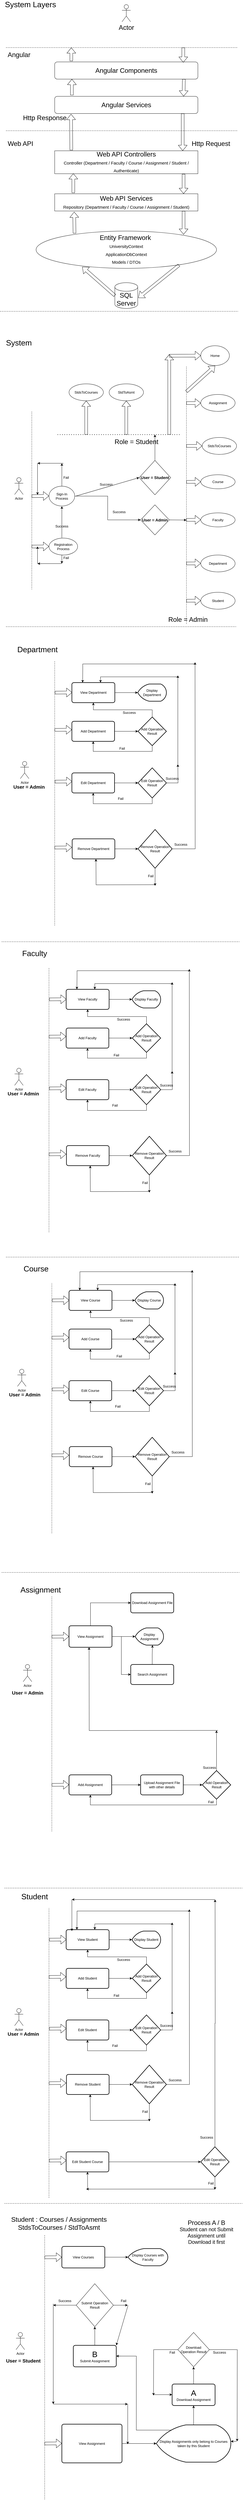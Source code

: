 <mxfile version="14.8.0" type="device"><diagram id="vqaQlGMWqDD1lRaRvaN_" name="Page-1"><mxGraphModel dx="868" dy="393" grid="1" gridSize="10" guides="1" tooltips="1" connect="1" arrows="1" fold="1" page="1" pageScale="1" pageWidth="850" pageHeight="1100" math="0" shadow="0"><root><mxCell id="0"/><mxCell id="1" parent="0"/><mxCell id="tXG61a_kXDc7dVOTXwFM-14" value="Actor" style="shape=umlActor;verticalLabelPosition=bottom;verticalAlign=top;html=1;outlineConnect=0;fontSize=23;" vertex="1" parent="1"><mxGeometry x="425" y="30" width="30" height="60" as="geometry"/></mxCell><mxCell id="tXG61a_kXDc7dVOTXwFM-15" value="" style="endArrow=none;dashed=1;html=1;fontSize=23;" edge="1" parent="1"><mxGeometry width="50" height="50" relative="1" as="geometry"><mxPoint x="20" y="180" as="sourcePoint"/><mxPoint x="830" y="180" as="targetPoint"/></mxGeometry></mxCell><mxCell id="tXG61a_kXDc7dVOTXwFM-16" value="Angular" style="text;html=1;align=center;verticalAlign=middle;resizable=0;points=[];autosize=1;strokeColor=none;fontSize=23;" vertex="1" parent="1"><mxGeometry x="20" y="190" width="90" height="30" as="geometry"/></mxCell><mxCell id="tXG61a_kXDc7dVOTXwFM-17" value="Angular Components" style="rounded=1;whiteSpace=wrap;html=1;fontSize=23;" vertex="1" parent="1"><mxGeometry x="190" y="230" width="500" height="60" as="geometry"/></mxCell><mxCell id="tXG61a_kXDc7dVOTXwFM-18" value="Angular Services" style="rounded=1;whiteSpace=wrap;html=1;fontSize=23;" vertex="1" parent="1"><mxGeometry x="190" y="350" width="500" height="60" as="geometry"/></mxCell><mxCell id="tXG61a_kXDc7dVOTXwFM-19" value="" style="endArrow=none;dashed=1;html=1;fontSize=23;" edge="1" parent="1"><mxGeometry width="50" height="50" relative="1" as="geometry"><mxPoint x="20" y="470" as="sourcePoint"/><mxPoint x="830" y="470" as="targetPoint"/></mxGeometry></mxCell><mxCell id="tXG61a_kXDc7dVOTXwFM-20" value="Web API" style="text;html=1;align=center;verticalAlign=middle;resizable=0;points=[];autosize=1;strokeColor=none;fontSize=23;" vertex="1" parent="1"><mxGeometry x="20" y="500" width="100" height="30" as="geometry"/></mxCell><mxCell id="tXG61a_kXDc7dVOTXwFM-21" value="Web API Controllers&lt;br&gt;&lt;span style=&quot;font-size: 15px&quot;&gt;Controller (Department / Faculty / Course / Assignment / Student / Authenticate)&lt;/span&gt;" style="rounded=0;whiteSpace=wrap;html=1;fontSize=23;" vertex="1" parent="1"><mxGeometry x="190" y="540" width="500" height="80" as="geometry"/></mxCell><mxCell id="tXG61a_kXDc7dVOTXwFM-22" value="Web API Services&lt;br&gt;&lt;span style=&quot;font-size: 15px&quot;&gt;Repository (Department / Faculty / Course / Assignment / Student)&lt;/span&gt;" style="rounded=0;whiteSpace=wrap;html=1;fontSize=23;" vertex="1" parent="1"><mxGeometry x="190" y="690" width="500" height="60" as="geometry"/></mxCell><mxCell id="tXG61a_kXDc7dVOTXwFM-23" value="Entity Framework&amp;nbsp;&lt;br style=&quot;font-size: 12px&quot;&gt;&lt;font style=&quot;font-size: 15px&quot;&gt;UniversityContext&lt;br&gt;ApplicationDbContext&lt;br&gt;Models / DTOs&lt;br&gt;&lt;/font&gt;" style="ellipse;whiteSpace=wrap;html=1;fontSize=23;" vertex="1" parent="1"><mxGeometry x="125" y="820" width="630" height="130" as="geometry"/></mxCell><mxCell id="tXG61a_kXDc7dVOTXwFM-24" value="SQL Server" style="shape=cylinder3;whiteSpace=wrap;html=1;boundedLbl=1;backgroundOutline=1;size=15;fontSize=23;" vertex="1" parent="1"><mxGeometry x="400" y="1000" width="80" height="90" as="geometry"/></mxCell><mxCell id="tXG61a_kXDc7dVOTXwFM-26" value="" style="shape=flexArrow;endArrow=classic;html=1;fontSize=23;entryX=0.898;entryY=0.033;entryDx=0;entryDy=0;entryPerimeter=0;" edge="1" parent="1" target="tXG61a_kXDc7dVOTXwFM-17"><mxGeometry width="50" height="50" relative="1" as="geometry"><mxPoint x="639" y="180" as="sourcePoint"/><mxPoint x="410" y="230" as="targetPoint"/></mxGeometry></mxCell><mxCell id="tXG61a_kXDc7dVOTXwFM-27" value="" style="shape=flexArrow;endArrow=classic;html=1;fontSize=23;exitX=0.902;exitY=1;exitDx=0;exitDy=0;exitPerimeter=0;" edge="1" parent="1"><mxGeometry width="50" height="50" relative="1" as="geometry"><mxPoint x="641" y="290" as="sourcePoint"/><mxPoint x="640" y="350" as="targetPoint"/></mxGeometry></mxCell><mxCell id="tXG61a_kXDc7dVOTXwFM-28" value="" style="shape=flexArrow;endArrow=classic;html=1;fontSize=23;entryX=0.914;entryY=0;entryDx=0;entryDy=0;entryPerimeter=0;" edge="1" parent="1"><mxGeometry width="50" height="50" relative="1" as="geometry"><mxPoint x="637" y="410" as="sourcePoint"/><mxPoint x="637" y="540" as="targetPoint"/></mxGeometry></mxCell><mxCell id="tXG61a_kXDc7dVOTXwFM-29" value="" style="shape=flexArrow;endArrow=classic;html=1;fontSize=23;" edge="1" parent="1"><mxGeometry width="50" height="50" relative="1" as="geometry"><mxPoint x="640" y="621" as="sourcePoint"/><mxPoint x="640" y="690" as="targetPoint"/></mxGeometry></mxCell><mxCell id="tXG61a_kXDc7dVOTXwFM-30" value="" style="shape=flexArrow;endArrow=classic;html=1;fontSize=23;" edge="1" parent="1"><mxGeometry width="50" height="50" relative="1" as="geometry"><mxPoint x="640" y="750" as="sourcePoint"/><mxPoint x="640" y="832" as="targetPoint"/></mxGeometry></mxCell><mxCell id="tXG61a_kXDc7dVOTXwFM-32" value="" style="shape=flexArrow;endArrow=classic;html=1;fontSize=23;entryX=1.025;entryY=0.59;entryDx=0;entryDy=0;entryPerimeter=0;exitX=0.792;exitY=0.915;exitDx=0;exitDy=0;exitPerimeter=0;" edge="1" parent="1" source="tXG61a_kXDc7dVOTXwFM-23" target="tXG61a_kXDc7dVOTXwFM-24"><mxGeometry width="50" height="50" relative="1" as="geometry"><mxPoint x="620" y="1000" as="sourcePoint"/><mxPoint x="620" y="1051.98" as="targetPoint"/></mxGeometry></mxCell><mxCell id="tXG61a_kXDc7dVOTXwFM-33" value="" style="shape=flexArrow;endArrow=classic;html=1;fontSize=23;entryX=0.256;entryY=0.962;entryDx=0;entryDy=0;entryPerimeter=0;exitX=0;exitY=0.5;exitDx=0;exitDy=0;exitPerimeter=0;" edge="1" parent="1" source="tXG61a_kXDc7dVOTXwFM-24" target="tXG61a_kXDc7dVOTXwFM-23"><mxGeometry width="50" height="50" relative="1" as="geometry"><mxPoint x="240" y="1010" as="sourcePoint"/><mxPoint x="240" y="1061.98" as="targetPoint"/></mxGeometry></mxCell><mxCell id="tXG61a_kXDc7dVOTXwFM-34" value="" style="shape=flexArrow;endArrow=classic;html=1;fontSize=23;entryX=0.136;entryY=1.05;entryDx=0;entryDy=0;entryPerimeter=0;exitX=0.213;exitY=0.062;exitDx=0;exitDy=0;exitPerimeter=0;" edge="1" parent="1" source="tXG61a_kXDc7dVOTXwFM-23" target="tXG61a_kXDc7dVOTXwFM-22"><mxGeometry width="50" height="50" relative="1" as="geometry"><mxPoint x="220" y="800" as="sourcePoint"/><mxPoint x="220" y="851.98" as="targetPoint"/></mxGeometry></mxCell><mxCell id="tXG61a_kXDc7dVOTXwFM-35" value="" style="shape=flexArrow;endArrow=classic;html=1;fontSize=23;entryX=0.15;entryY=0.988;entryDx=0;entryDy=0;entryPerimeter=0;" edge="1" parent="1"><mxGeometry width="50" height="50" relative="1" as="geometry"><mxPoint x="255" y="687" as="sourcePoint"/><mxPoint x="255" y="619.04" as="targetPoint"/></mxGeometry></mxCell><mxCell id="tXG61a_kXDc7dVOTXwFM-36" value="" style="shape=flexArrow;endArrow=classic;html=1;fontSize=23;entryX=0.174;entryY=1.033;entryDx=0;entryDy=0;entryPerimeter=0;exitX=0.176;exitY=-0.025;exitDx=0;exitDy=0;exitPerimeter=0;" edge="1" parent="1"><mxGeometry width="50" height="50" relative="1" as="geometry"><mxPoint x="248" y="538" as="sourcePoint"/><mxPoint x="247" y="411.98" as="targetPoint"/></mxGeometry></mxCell><mxCell id="tXG61a_kXDc7dVOTXwFM-37" value="" style="shape=flexArrow;endArrow=classic;html=1;fontSize=23;" edge="1" parent="1"><mxGeometry width="50" height="50" relative="1" as="geometry"><mxPoint x="250" y="346" as="sourcePoint"/><mxPoint x="250" y="290" as="targetPoint"/></mxGeometry></mxCell><mxCell id="tXG61a_kXDc7dVOTXwFM-38" value="" style="shape=flexArrow;endArrow=classic;html=1;fontSize=23;exitX=0.196;exitY=-0.05;exitDx=0;exitDy=0;exitPerimeter=0;" edge="1" parent="1"><mxGeometry width="50" height="50" relative="1" as="geometry"><mxPoint x="248" y="227" as="sourcePoint"/><mxPoint x="248" y="180" as="targetPoint"/></mxGeometry></mxCell><mxCell id="tXG61a_kXDc7dVOTXwFM-40" value="Http Request" style="text;html=1;align=center;verticalAlign=middle;resizable=0;points=[];autosize=1;strokeColor=none;fontSize=23;" vertex="1" parent="1"><mxGeometry x="660" y="500" width="150" height="30" as="geometry"/></mxCell><mxCell id="tXG61a_kXDc7dVOTXwFM-41" value="Http Response" style="text;html=1;align=center;verticalAlign=middle;resizable=0;points=[];autosize=1;strokeColor=none;fontSize=23;" vertex="1" parent="1"><mxGeometry x="70" y="410" width="170" height="30" as="geometry"/></mxCell><mxCell id="tXG61a_kXDc7dVOTXwFM-42" value="&lt;font style=&quot;font-size: 27px&quot;&gt;System Layers&lt;/font&gt;" style="text;html=1;align=center;verticalAlign=middle;resizable=0;points=[];autosize=1;strokeColor=none;fontSize=23;" vertex="1" parent="1"><mxGeometry x="10" y="15" width="190" height="30" as="geometry"/></mxCell><mxCell id="tXG61a_kXDc7dVOTXwFM-43" style="edgeStyle=orthogonalEdgeStyle;rounded=0;orthogonalLoop=1;jettySize=auto;html=1;exitX=1;exitY=0.5;exitDx=0;exitDy=0;entryX=0;entryY=0.5;entryDx=0;entryDy=0;" edge="1" parent="1" source="tXG61a_kXDc7dVOTXwFM-44" target="tXG61a_kXDc7dVOTXwFM-57"><mxGeometry relative="1" as="geometry"/></mxCell><mxCell id="tXG61a_kXDc7dVOTXwFM-44" value="Sign-In&lt;br&gt;Process" style="ellipse;whiteSpace=wrap;html=1;" vertex="1" parent="1"><mxGeometry x="170" y="1710" width="90" height="69" as="geometry"/></mxCell><mxCell id="tXG61a_kXDc7dVOTXwFM-45" value="Faculty" style="ellipse;whiteSpace=wrap;html=1;" vertex="1" parent="1"><mxGeometry x="700" y="1803" width="120" height="49" as="geometry"/></mxCell><mxCell id="tXG61a_kXDc7dVOTXwFM-46" value="Course" style="ellipse;whiteSpace=wrap;html=1;" vertex="1" parent="1"><mxGeometry x="700" y="1670" width="120" height="49" as="geometry"/></mxCell><mxCell id="tXG61a_kXDc7dVOTXwFM-47" value="Student" style="ellipse;whiteSpace=wrap;html=1;" vertex="1" parent="1"><mxGeometry x="700" y="2080" width="120" height="59" as="geometry"/></mxCell><mxCell id="tXG61a_kXDc7dVOTXwFM-48" style="edgeStyle=orthogonalEdgeStyle;rounded=0;orthogonalLoop=1;jettySize=auto;html=1;exitX=0.5;exitY=1;exitDx=0;exitDy=0;" edge="1" parent="1" source="tXG61a_kXDc7dVOTXwFM-49"><mxGeometry relative="1" as="geometry"><mxPoint x="215" y="1980" as="targetPoint"/></mxGeometry></mxCell><mxCell id="tXG61a_kXDc7dVOTXwFM-49" value="Registration&lt;br&gt;Process" style="ellipse;whiteSpace=wrap;html=1;" vertex="1" parent="1"><mxGeometry x="170" y="1891" width="100" height="59" as="geometry"/></mxCell><mxCell id="tXG61a_kXDc7dVOTXwFM-50" value="Home" style="ellipse;whiteSpace=wrap;html=1;" vertex="1" parent="1"><mxGeometry x="700" y="1220" width="100" height="69" as="geometry"/></mxCell><mxCell id="tXG61a_kXDc7dVOTXwFM-51" value="Actor" style="shape=umlActor;verticalLabelPosition=bottom;verticalAlign=top;html=1;outlineConnect=0;" vertex="1" parent="1"><mxGeometry x="50" y="1680" width="30" height="59" as="geometry"/></mxCell><mxCell id="tXG61a_kXDc7dVOTXwFM-52" value="" style="endArrow=none;dashed=1;html=1;" edge="1" parent="1"><mxGeometry width="50" height="50" relative="1" as="geometry"><mxPoint x="650" y="2190" as="sourcePoint"/><mxPoint x="650" y="1290" as="targetPoint"/></mxGeometry></mxCell><mxCell id="tXG61a_kXDc7dVOTXwFM-53" value="Department" style="ellipse;whiteSpace=wrap;html=1;" vertex="1" parent="1"><mxGeometry x="700" y="1950" width="120" height="59" as="geometry"/></mxCell><mxCell id="tXG61a_kXDc7dVOTXwFM-54" value="StdToAsmt" style="ellipse;whiteSpace=wrap;html=1;" vertex="1" parent="1"><mxGeometry x="380" y="1353" width="120" height="59" as="geometry"/></mxCell><mxCell id="tXG61a_kXDc7dVOTXwFM-55" value="Assignment" style="ellipse;whiteSpace=wrap;html=1;" vertex="1" parent="1"><mxGeometry x="700" y="1390" width="120" height="59" as="geometry"/></mxCell><mxCell id="tXG61a_kXDc7dVOTXwFM-56" value="StdsToCourses" style="ellipse;whiteSpace=wrap;html=1;" vertex="1" parent="1"><mxGeometry x="705" y="1540" width="120" height="59" as="geometry"/></mxCell><mxCell id="tXG61a_kXDc7dVOTXwFM-57" value="&lt;b&gt;&lt;font style=&quot;font-size: 14px&quot;&gt;User = Admin&lt;/font&gt;&lt;/b&gt;" style="rhombus;whiteSpace=wrap;html=1;" vertex="1" parent="1"><mxGeometry x="490" y="1775" width="100" height="105" as="geometry"/></mxCell><mxCell id="tXG61a_kXDc7dVOTXwFM-58" style="edgeStyle=orthogonalEdgeStyle;rounded=0;orthogonalLoop=1;jettySize=auto;html=1;fontSize=23;" edge="1" parent="1" source="tXG61a_kXDc7dVOTXwFM-59"><mxGeometry relative="1" as="geometry"><mxPoint x="540" y="1530" as="targetPoint"/></mxGeometry></mxCell><mxCell id="tXG61a_kXDc7dVOTXwFM-59" value="&lt;font style=&quot;font-size: 14px&quot;&gt;&lt;b&gt;User = Student&lt;/b&gt;&lt;/font&gt;" style="rhombus;whiteSpace=wrap;html=1;" vertex="1" parent="1"><mxGeometry x="485" y="1620" width="110" height="120" as="geometry"/></mxCell><mxCell id="tXG61a_kXDc7dVOTXwFM-60" value="Success" style="text;html=1;strokeColor=none;fillColor=none;align=center;verticalAlign=middle;whiteSpace=wrap;rounded=0;" vertex="1" parent="1"><mxGeometry x="195" y="1840" width="40" height="19" as="geometry"/></mxCell><mxCell id="tXG61a_kXDc7dVOTXwFM-61" value="" style="endArrow=none;dashed=1;html=1;" edge="1" parent="1"><mxGeometry width="50" height="50" relative="1" as="geometry"><mxPoint x="110" y="1450" as="sourcePoint"/><mxPoint x="110" y="2070" as="targetPoint"/></mxGeometry></mxCell><mxCell id="tXG61a_kXDc7dVOTXwFM-62" value="" style="endArrow=classic;html=1;" edge="1" parent="1"><mxGeometry width="50" height="50" relative="1" as="geometry"><mxPoint x="215" y="1890" as="sourcePoint"/><mxPoint x="215" y="1780" as="targetPoint"/></mxGeometry></mxCell><mxCell id="tXG61a_kXDc7dVOTXwFM-63" value="Fail" style="text;html=1;strokeColor=none;fillColor=none;align=center;verticalAlign=middle;whiteSpace=wrap;rounded=0;" vertex="1" parent="1"><mxGeometry x="210" y="1950" width="40" height="20" as="geometry"/></mxCell><mxCell id="tXG61a_kXDc7dVOTXwFM-64" value="" style="endArrow=classic;html=1;entryX=0;entryY=0.5;entryDx=0;entryDy=0;" edge="1" parent="1" target="tXG61a_kXDc7dVOTXwFM-59"><mxGeometry width="50" height="50" relative="1" as="geometry"><mxPoint x="262" y="1745" as="sourcePoint"/><mxPoint x="390" y="1700" as="targetPoint"/></mxGeometry></mxCell><mxCell id="tXG61a_kXDc7dVOTXwFM-65" value="Success" style="text;html=1;strokeColor=none;fillColor=none;align=center;verticalAlign=middle;whiteSpace=wrap;rounded=0;" vertex="1" parent="1"><mxGeometry x="350" y="1694" width="40" height="20" as="geometry"/></mxCell><mxCell id="tXG61a_kXDc7dVOTXwFM-66" value="Success" style="text;html=1;strokeColor=none;fillColor=none;align=center;verticalAlign=middle;whiteSpace=wrap;rounded=0;" vertex="1" parent="1"><mxGeometry x="395" y="1790" width="40" height="20" as="geometry"/></mxCell><mxCell id="tXG61a_kXDc7dVOTXwFM-67" value="" style="endArrow=classic;html=1;exitX=0.5;exitY=0;exitDx=0;exitDy=0;" edge="1" parent="1" source="tXG61a_kXDc7dVOTXwFM-44"><mxGeometry width="50" height="50" relative="1" as="geometry"><mxPoint x="340" y="1650" as="sourcePoint"/><mxPoint x="215" y="1630" as="targetPoint"/></mxGeometry></mxCell><mxCell id="tXG61a_kXDc7dVOTXwFM-68" value="Fail" style="text;html=1;strokeColor=none;fillColor=none;align=center;verticalAlign=middle;whiteSpace=wrap;rounded=0;" vertex="1" parent="1"><mxGeometry x="210" y="1670" width="40" height="20" as="geometry"/></mxCell><mxCell id="tXG61a_kXDc7dVOTXwFM-69" value="" style="endArrow=classic;html=1;" edge="1" parent="1"><mxGeometry width="50" height="50" relative="1" as="geometry"><mxPoint x="215" y="1980" as="sourcePoint"/><mxPoint x="130" y="1980" as="targetPoint"/></mxGeometry></mxCell><mxCell id="tXG61a_kXDc7dVOTXwFM-70" value="" style="shape=flexArrow;endArrow=classic;html=1;fontSize=23;entryX=0;entryY=0.5;entryDx=0;entryDy=0;" edge="1" parent="1"><mxGeometry width="50" height="50" relative="1" as="geometry"><mxPoint x="110" y="1744.5" as="sourcePoint"/><mxPoint x="170" y="1744" as="targetPoint"/></mxGeometry></mxCell><mxCell id="tXG61a_kXDc7dVOTXwFM-71" value="" style="endArrow=classic;html=1;fontSize=23;" edge="1" parent="1"><mxGeometry width="50" height="50" relative="1" as="geometry"><mxPoint x="220" y="1630" as="sourcePoint"/><mxPoint x="130" y="1630" as="targetPoint"/></mxGeometry></mxCell><mxCell id="tXG61a_kXDc7dVOTXwFM-72" value="" style="endArrow=classic;html=1;fontSize=23;" edge="1" parent="1"><mxGeometry width="50" height="50" relative="1" as="geometry"><mxPoint x="130" y="1630" as="sourcePoint"/><mxPoint x="130" y="1740" as="targetPoint"/></mxGeometry></mxCell><mxCell id="tXG61a_kXDc7dVOTXwFM-73" value="" style="shape=flexArrow;endArrow=classic;html=1;fontSize=23;entryX=0;entryY=0.5;entryDx=0;entryDy=0;" edge="1" parent="1"><mxGeometry width="50" height="50" relative="1" as="geometry"><mxPoint x="110" y="1920.5" as="sourcePoint"/><mxPoint x="170" y="1920" as="targetPoint"/></mxGeometry></mxCell><mxCell id="tXG61a_kXDc7dVOTXwFM-74" value="" style="endArrow=classic;html=1;fontSize=23;" edge="1" parent="1"><mxGeometry width="50" height="50" relative="1" as="geometry"><mxPoint x="130" y="1980" as="sourcePoint"/><mxPoint x="130" y="1920" as="targetPoint"/></mxGeometry></mxCell><mxCell id="tXG61a_kXDc7dVOTXwFM-75" value="" style="shape=flexArrow;endArrow=classic;html=1;fontSize=23;" edge="1" parent="1"><mxGeometry width="50" height="50" relative="1" as="geometry"><mxPoint x="650" y="1420" as="sourcePoint"/><mxPoint x="700" y="1420" as="targetPoint"/></mxGeometry></mxCell><mxCell id="tXG61a_kXDc7dVOTXwFM-76" value="" style="shape=flexArrow;endArrow=classic;html=1;fontSize=23;entryX=0;entryY=0.5;entryDx=0;entryDy=0;" edge="1" parent="1" target="tXG61a_kXDc7dVOTXwFM-56"><mxGeometry width="50" height="50" relative="1" as="geometry"><mxPoint x="650" y="1569.5" as="sourcePoint"/><mxPoint x="710" y="1569" as="targetPoint"/></mxGeometry></mxCell><mxCell id="tXG61a_kXDc7dVOTXwFM-77" value="" style="shape=flexArrow;endArrow=classic;html=1;fontSize=23;entryX=0;entryY=0.5;entryDx=0;entryDy=0;" edge="1" parent="1" target="tXG61a_kXDc7dVOTXwFM-46"><mxGeometry width="50" height="50" relative="1" as="geometry"><mxPoint x="650" y="1695" as="sourcePoint"/><mxPoint x="730" y="1699.5" as="targetPoint"/></mxGeometry></mxCell><mxCell id="tXG61a_kXDc7dVOTXwFM-78" value="" style="shape=flexArrow;endArrow=classic;html=1;fontSize=23;" edge="1" parent="1"><mxGeometry width="50" height="50" relative="1" as="geometry"><mxPoint x="650" y="1827.5" as="sourcePoint"/><mxPoint x="700" y="1827" as="targetPoint"/></mxGeometry></mxCell><mxCell id="tXG61a_kXDc7dVOTXwFM-79" value="" style="shape=flexArrow;endArrow=classic;html=1;fontSize=23;" edge="1" parent="1"><mxGeometry width="50" height="50" relative="1" as="geometry"><mxPoint x="650" y="1979.5" as="sourcePoint"/><mxPoint x="700" y="1979" as="targetPoint"/></mxGeometry></mxCell><mxCell id="tXG61a_kXDc7dVOTXwFM-80" value="" style="shape=flexArrow;endArrow=classic;html=1;fontSize=23;" edge="1" parent="1"><mxGeometry width="50" height="50" relative="1" as="geometry"><mxPoint x="650" y="2109.5" as="sourcePoint"/><mxPoint x="700" y="2109" as="targetPoint"/></mxGeometry></mxCell><mxCell id="tXG61a_kXDc7dVOTXwFM-81" value="" style="endArrow=none;dashed=1;html=1;dashPattern=1 3;strokeWidth=2;fontSize=23;" edge="1" parent="1"><mxGeometry width="50" height="50" relative="1" as="geometry"><mxPoint x="200" y="1530" as="sourcePoint"/><mxPoint x="630" y="1530" as="targetPoint"/></mxGeometry></mxCell><mxCell id="tXG61a_kXDc7dVOTXwFM-82" value="StdsToCourses" style="ellipse;whiteSpace=wrap;html=1;" vertex="1" parent="1"><mxGeometry x="240" y="1353" width="120" height="59" as="geometry"/></mxCell><mxCell id="tXG61a_kXDc7dVOTXwFM-83" value="" style="shape=flexArrow;endArrow=classic;html=1;fontSize=23;entryX=0.5;entryY=1;entryDx=0;entryDy=0;" edge="1" parent="1" target="tXG61a_kXDc7dVOTXwFM-54"><mxGeometry width="50" height="50" relative="1" as="geometry"><mxPoint x="440" y="1530" as="sourcePoint"/><mxPoint x="380" y="1450" as="targetPoint"/></mxGeometry></mxCell><mxCell id="tXG61a_kXDc7dVOTXwFM-84" value="" style="shape=flexArrow;endArrow=classic;html=1;fontSize=23;entryX=0.5;entryY=1;entryDx=0;entryDy=0;" edge="1" parent="1" target="tXG61a_kXDc7dVOTXwFM-82"><mxGeometry width="50" height="50" relative="1" as="geometry"><mxPoint x="300" y="1530" as="sourcePoint"/><mxPoint x="330" y="1460" as="targetPoint"/></mxGeometry></mxCell><mxCell id="tXG61a_kXDc7dVOTXwFM-85" value="" style="endArrow=classic;html=1;fontSize=23;exitX=1;exitY=0.5;exitDx=0;exitDy=0;" edge="1" parent="1" source="tXG61a_kXDc7dVOTXwFM-57"><mxGeometry width="50" height="50" relative="1" as="geometry"><mxPoint x="390" y="1840" as="sourcePoint"/><mxPoint x="650" y="1828" as="targetPoint"/></mxGeometry></mxCell><mxCell id="tXG61a_kXDc7dVOTXwFM-86" value="" style="shape=flexArrow;endArrow=classic;html=1;fontSize=23;" edge="1" parent="1"><mxGeometry width="50" height="50" relative="1" as="geometry"><mxPoint x="650" y="1380" as="sourcePoint"/><mxPoint x="750" y="1290" as="targetPoint"/></mxGeometry></mxCell><mxCell id="tXG61a_kXDc7dVOTXwFM-87" value="" style="shape=flexArrow;endArrow=classic;html=1;fontSize=23;entryX=0;entryY=0.5;entryDx=0;entryDy=0;" edge="1" parent="1" target="tXG61a_kXDc7dVOTXwFM-50"><mxGeometry width="50" height="50" relative="1" as="geometry"><mxPoint x="590" y="1255" as="sourcePoint"/><mxPoint x="540" y="1132" as="targetPoint"/></mxGeometry></mxCell><mxCell id="tXG61a_kXDc7dVOTXwFM-88" value="" style="shape=flexArrow;endArrow=classic;html=1;fontSize=23;" edge="1" parent="1"><mxGeometry width="50" height="50" relative="1" as="geometry"><mxPoint x="590" y="1530" as="sourcePoint"/><mxPoint x="590" y="1250" as="targetPoint"/></mxGeometry></mxCell><mxCell id="tXG61a_kXDc7dVOTXwFM-89" value="Role = Student" style="text;html=1;align=center;verticalAlign=middle;resizable=0;points=[];autosize=1;strokeColor=none;fontSize=23;" vertex="1" parent="1"><mxGeometry x="390" y="1540" width="170" height="30" as="geometry"/></mxCell><mxCell id="tXG61a_kXDc7dVOTXwFM-90" value="Role = Admin" style="text;html=1;align=center;verticalAlign=middle;resizable=0;points=[];autosize=1;strokeColor=none;fontSize=23;" vertex="1" parent="1"><mxGeometry x="580" y="2160" width="150" height="30" as="geometry"/></mxCell><mxCell id="tXG61a_kXDc7dVOTXwFM-91" value="&lt;font style=&quot;font-size: 27px&quot;&gt;System&lt;/font&gt;" style="text;html=1;strokeColor=none;fillColor=none;align=center;verticalAlign=middle;whiteSpace=wrap;rounded=0;fontSize=23;" vertex="1" parent="1"><mxGeometry x="45" y="1200" width="40" height="20" as="geometry"/></mxCell><mxCell id="tXG61a_kXDc7dVOTXwFM-92" value="" style="endArrow=none;dashed=1;html=1;fontSize=23;" edge="1" parent="1"><mxGeometry width="50" height="50" relative="1" as="geometry"><mxPoint y="1100" as="sourcePoint"/><mxPoint x="830" y="1100" as="targetPoint"/></mxGeometry></mxCell><mxCell id="tXG61a_kXDc7dVOTXwFM-93" style="edgeStyle=orthogonalEdgeStyle;rounded=0;orthogonalLoop=1;jettySize=auto;html=1;entryX=0;entryY=0.5;entryDx=0;entryDy=0;entryPerimeter=0;" edge="1" parent="1" source="tXG61a_kXDc7dVOTXwFM-94" target="tXG61a_kXDc7dVOTXwFM-101"><mxGeometry relative="1" as="geometry"/></mxCell><mxCell id="tXG61a_kXDc7dVOTXwFM-94" value="View Department" style="rounded=1;whiteSpace=wrap;html=1;absoluteArcSize=1;arcSize=14;strokeWidth=2;" vertex="1" parent="1"><mxGeometry x="250" y="2395" width="150" height="70" as="geometry"/></mxCell><mxCell id="tXG61a_kXDc7dVOTXwFM-95" style="edgeStyle=orthogonalEdgeStyle;rounded=0;orthogonalLoop=1;jettySize=auto;html=1;entryX=0;entryY=0.5;entryDx=0;entryDy=0;entryPerimeter=0;" edge="1" parent="1" source="tXG61a_kXDc7dVOTXwFM-96" target="tXG61a_kXDc7dVOTXwFM-103"><mxGeometry relative="1" as="geometry"/></mxCell><mxCell id="tXG61a_kXDc7dVOTXwFM-96" value="Add Department" style="rounded=1;whiteSpace=wrap;html=1;absoluteArcSize=1;arcSize=14;strokeWidth=2;" vertex="1" parent="1"><mxGeometry x="250" y="2530" width="149" height="70" as="geometry"/></mxCell><mxCell id="tXG61a_kXDc7dVOTXwFM-97" style="edgeStyle=orthogonalEdgeStyle;rounded=0;orthogonalLoop=1;jettySize=auto;html=1;entryX=0;entryY=0.5;entryDx=0;entryDy=0;entryPerimeter=0;" edge="1" parent="1" source="tXG61a_kXDc7dVOTXwFM-98" target="tXG61a_kXDc7dVOTXwFM-108"><mxGeometry relative="1" as="geometry"/></mxCell><mxCell id="tXG61a_kXDc7dVOTXwFM-98" value="Edit Department" style="rounded=1;whiteSpace=wrap;html=1;absoluteArcSize=1;arcSize=14;strokeWidth=2;" vertex="1" parent="1"><mxGeometry x="250" y="2710" width="149" height="70" as="geometry"/></mxCell><mxCell id="tXG61a_kXDc7dVOTXwFM-99" style="edgeStyle=orthogonalEdgeStyle;rounded=0;orthogonalLoop=1;jettySize=auto;html=1;entryX=0;entryY=0.5;entryDx=0;entryDy=0;entryPerimeter=0;" edge="1" parent="1" source="tXG61a_kXDc7dVOTXwFM-100" target="tXG61a_kXDc7dVOTXwFM-116"><mxGeometry relative="1" as="geometry"/></mxCell><mxCell id="tXG61a_kXDc7dVOTXwFM-100" value="Remove Department" style="rounded=1;whiteSpace=wrap;html=1;absoluteArcSize=1;arcSize=14;strokeWidth=2;" vertex="1" parent="1"><mxGeometry x="251" y="2940" width="149" height="70" as="geometry"/></mxCell><mxCell id="tXG61a_kXDc7dVOTXwFM-101" value="Display Department" style="strokeWidth=2;html=1;shape=mxgraph.flowchart.display;whiteSpace=wrap;" vertex="1" parent="1"><mxGeometry x="480" y="2400" width="100" height="60" as="geometry"/></mxCell><mxCell id="tXG61a_kXDc7dVOTXwFM-102" style="edgeStyle=orthogonalEdgeStyle;rounded=0;orthogonalLoop=1;jettySize=auto;html=1;exitX=0.5;exitY=0;exitDx=0;exitDy=0;exitPerimeter=0;entryX=0.5;entryY=1;entryDx=0;entryDy=0;" edge="1" parent="1" source="tXG61a_kXDc7dVOTXwFM-103" target="tXG61a_kXDc7dVOTXwFM-94"><mxGeometry relative="1" as="geometry"><mxPoint x="700" y="2565" as="targetPoint"/></mxGeometry></mxCell><mxCell id="tXG61a_kXDc7dVOTXwFM-103" value="Add Operation Result" style="strokeWidth=2;html=1;shape=mxgraph.flowchart.decision;whiteSpace=wrap;" vertex="1" parent="1"><mxGeometry x="481" y="2515" width="99" height="100" as="geometry"/></mxCell><mxCell id="tXG61a_kXDc7dVOTXwFM-104" value="Success" style="text;html=1;align=center;verticalAlign=middle;resizable=0;points=[];autosize=1;strokeColor=none;" vertex="1" parent="1"><mxGeometry x="420" y="2490" width="60" height="20" as="geometry"/></mxCell><mxCell id="tXG61a_kXDc7dVOTXwFM-105" style="edgeStyle=orthogonalEdgeStyle;rounded=0;orthogonalLoop=1;jettySize=auto;html=1;exitX=0.5;exitY=1;exitDx=0;exitDy=0;exitPerimeter=0;entryX=0.5;entryY=1;entryDx=0;entryDy=0;" edge="1" parent="1" source="tXG61a_kXDc7dVOTXwFM-103" target="tXG61a_kXDc7dVOTXwFM-96"><mxGeometry relative="1" as="geometry"><mxPoint x="480" y="2650" as="targetPoint"/><mxPoint x="530" y="2630" as="sourcePoint"/></mxGeometry></mxCell><mxCell id="tXG61a_kXDc7dVOTXwFM-106" value="Fail" style="text;html=1;align=center;verticalAlign=middle;resizable=0;points=[];autosize=1;strokeColor=none;" vertex="1" parent="1"><mxGeometry x="410" y="2615" width="30" height="20" as="geometry"/></mxCell><mxCell id="tXG61a_kXDc7dVOTXwFM-107" style="edgeStyle=orthogonalEdgeStyle;rounded=0;orthogonalLoop=1;jettySize=auto;html=1;exitX=1;exitY=0.5;exitDx=0;exitDy=0;exitPerimeter=0;" edge="1" parent="1" source="tXG61a_kXDc7dVOTXwFM-108"><mxGeometry relative="1" as="geometry"><mxPoint x="620" y="2680" as="targetPoint"/></mxGeometry></mxCell><mxCell id="tXG61a_kXDc7dVOTXwFM-108" value="Edit Operation Result" style="strokeWidth=2;html=1;shape=mxgraph.flowchart.decision;whiteSpace=wrap;" vertex="1" parent="1"><mxGeometry x="481" y="2692.5" width="99" height="105" as="geometry"/></mxCell><mxCell id="tXG61a_kXDc7dVOTXwFM-109" style="edgeStyle=orthogonalEdgeStyle;rounded=0;orthogonalLoop=1;jettySize=auto;html=1;" edge="1" parent="1"><mxGeometry relative="1" as="geometry"><mxPoint x="620" y="2370" as="targetPoint"/><mxPoint x="620" y="2690" as="sourcePoint"/></mxGeometry></mxCell><mxCell id="tXG61a_kXDc7dVOTXwFM-110" style="edgeStyle=orthogonalEdgeStyle;rounded=0;orthogonalLoop=1;jettySize=auto;html=1;" edge="1" parent="1"><mxGeometry relative="1" as="geometry"><mxPoint x="350" y="2395" as="targetPoint"/><mxPoint x="620" y="2375" as="sourcePoint"/><Array as="points"><mxPoint x="350" y="2375"/></Array></mxGeometry></mxCell><mxCell id="tXG61a_kXDc7dVOTXwFM-111" style="edgeStyle=orthogonalEdgeStyle;rounded=0;orthogonalLoop=1;jettySize=auto;html=1;entryX=0.5;entryY=1;entryDx=0;entryDy=0;exitX=0.5;exitY=1;exitDx=0;exitDy=0;exitPerimeter=0;" edge="1" parent="1" source="tXG61a_kXDc7dVOTXwFM-108" target="tXG61a_kXDc7dVOTXwFM-98"><mxGeometry relative="1" as="geometry"><mxPoint x="630" y="2450" as="targetPoint"/><mxPoint x="540" y="2780" as="sourcePoint"/></mxGeometry></mxCell><mxCell id="tXG61a_kXDc7dVOTXwFM-112" value="Fail" style="text;html=1;align=center;verticalAlign=middle;resizable=0;points=[];autosize=1;strokeColor=none;" vertex="1" parent="1"><mxGeometry x="405" y="2790" width="30" height="20" as="geometry"/></mxCell><mxCell id="tXG61a_kXDc7dVOTXwFM-113" value="Success" style="text;html=1;align=center;verticalAlign=middle;resizable=0;points=[];autosize=1;strokeColor=none;" vertex="1" parent="1"><mxGeometry x="570" y="2720" width="60" height="20" as="geometry"/></mxCell><mxCell id="tXG61a_kXDc7dVOTXwFM-114" style="edgeStyle=orthogonalEdgeStyle;rounded=0;orthogonalLoop=1;jettySize=auto;html=1;" edge="1" parent="1" source="tXG61a_kXDc7dVOTXwFM-116"><mxGeometry relative="1" as="geometry"><mxPoint x="680" y="2324" as="targetPoint"/></mxGeometry></mxCell><mxCell id="tXG61a_kXDc7dVOTXwFM-115" style="edgeStyle=orthogonalEdgeStyle;rounded=0;orthogonalLoop=1;jettySize=auto;html=1;" edge="1" parent="1" source="tXG61a_kXDc7dVOTXwFM-116"><mxGeometry relative="1" as="geometry"><mxPoint x="540.5" y="3104" as="targetPoint"/></mxGeometry></mxCell><mxCell id="tXG61a_kXDc7dVOTXwFM-116" value="Remove Operation Result" style="strokeWidth=2;html=1;shape=mxgraph.flowchart.decision;whiteSpace=wrap;" vertex="1" parent="1"><mxGeometry x="481" y="2907.5" width="119" height="135" as="geometry"/></mxCell><mxCell id="tXG61a_kXDc7dVOTXwFM-117" style="edgeStyle=orthogonalEdgeStyle;rounded=0;orthogonalLoop=1;jettySize=auto;html=1;entryX=0.25;entryY=0;entryDx=0;entryDy=0;" edge="1" parent="1" target="tXG61a_kXDc7dVOTXwFM-94"><mxGeometry relative="1" as="geometry"><mxPoint x="310" y="2390" as="targetPoint"/><mxPoint x="680" y="2330" as="sourcePoint"/><Array as="points"><mxPoint x="288" y="2330"/><mxPoint x="288" y="2350"/></Array></mxGeometry></mxCell><mxCell id="tXG61a_kXDc7dVOTXwFM-118" value="Success" style="text;html=1;align=center;verticalAlign=middle;resizable=0;points=[];autosize=1;strokeColor=none;" vertex="1" parent="1"><mxGeometry x="600" y="2950" width="60" height="20" as="geometry"/></mxCell><mxCell id="tXG61a_kXDc7dVOTXwFM-119" style="edgeStyle=orthogonalEdgeStyle;rounded=0;orthogonalLoop=1;jettySize=auto;html=1;" edge="1" parent="1"><mxGeometry relative="1" as="geometry"><mxPoint x="334" y="3010" as="targetPoint"/><mxPoint x="540" y="3100" as="sourcePoint"/></mxGeometry></mxCell><mxCell id="tXG61a_kXDc7dVOTXwFM-120" value="Fail" style="text;html=1;align=center;verticalAlign=middle;resizable=0;points=[];autosize=1;strokeColor=none;" vertex="1" parent="1"><mxGeometry x="510" y="3060" width="30" height="20" as="geometry"/></mxCell><mxCell id="tXG61a_kXDc7dVOTXwFM-121" value="" style="endArrow=none;dashed=1;html=1;" edge="1" parent="1"><mxGeometry width="50" height="50" relative="1" as="geometry"><mxPoint x="190" y="3242" as="sourcePoint"/><mxPoint x="190" y="2320" as="targetPoint"/></mxGeometry></mxCell><mxCell id="tXG61a_kXDc7dVOTXwFM-122" value="Actor" style="shape=umlActor;verticalLabelPosition=bottom;verticalAlign=top;html=1;outlineConnect=0;" vertex="1" parent="1"><mxGeometry x="70" y="2670" width="30" height="60" as="geometry"/></mxCell><mxCell id="tXG61a_kXDc7dVOTXwFM-123" value="&lt;font style=&quot;font-size: 27px&quot;&gt;Department&lt;/font&gt;" style="text;html=1;strokeColor=none;fillColor=none;align=center;verticalAlign=middle;whiteSpace=wrap;rounded=0;fontSize=23;" vertex="1" parent="1"><mxGeometry x="20" y="2260" width="220" height="40" as="geometry"/></mxCell><mxCell id="tXG61a_kXDc7dVOTXwFM-124" value="" style="shape=flexArrow;endArrow=classic;html=1;fontSize=23;entryX=0;entryY=0.5;entryDx=0;entryDy=0;" edge="1" parent="1"><mxGeometry width="50" height="50" relative="1" as="geometry"><mxPoint x="191" y="2430" as="sourcePoint"/><mxPoint x="251" y="2429.5" as="targetPoint"/></mxGeometry></mxCell><mxCell id="tXG61a_kXDc7dVOTXwFM-125" value="" style="shape=flexArrow;endArrow=classic;html=1;fontSize=23;entryX=0;entryY=0.5;entryDx=0;entryDy=0;" edge="1" parent="1"><mxGeometry width="50" height="50" relative="1" as="geometry"><mxPoint x="190" y="2560" as="sourcePoint"/><mxPoint x="250" y="2559.5" as="targetPoint"/></mxGeometry></mxCell><mxCell id="tXG61a_kXDc7dVOTXwFM-126" value="" style="shape=flexArrow;endArrow=classic;html=1;fontSize=23;entryX=0;entryY=0.5;entryDx=0;entryDy=0;" edge="1" parent="1"><mxGeometry width="50" height="50" relative="1" as="geometry"><mxPoint x="191" y="2740.5" as="sourcePoint"/><mxPoint x="251" y="2740" as="targetPoint"/></mxGeometry></mxCell><mxCell id="tXG61a_kXDc7dVOTXwFM-127" value="" style="shape=flexArrow;endArrow=classic;html=1;fontSize=23;entryX=0;entryY=0.5;entryDx=0;entryDy=0;" edge="1" parent="1"><mxGeometry width="50" height="50" relative="1" as="geometry"><mxPoint x="190" y="2970.5" as="sourcePoint"/><mxPoint x="250" y="2970" as="targetPoint"/></mxGeometry></mxCell><mxCell id="tXG61a_kXDc7dVOTXwFM-128" value="" style="endArrow=none;dashed=1;html=1;fontSize=23;" edge="1" parent="1"><mxGeometry width="50" height="50" relative="1" as="geometry"><mxPoint x="20" y="2200" as="sourcePoint"/><mxPoint x="825" y="2200" as="targetPoint"/></mxGeometry></mxCell><mxCell id="tXG61a_kXDc7dVOTXwFM-129" value="" style="endArrow=none;dashed=1;html=1;fontSize=23;" edge="1" parent="1"><mxGeometry width="50" height="50" relative="1" as="geometry"><mxPoint x="5" y="3299" as="sourcePoint"/><mxPoint x="835" y="3299" as="targetPoint"/></mxGeometry></mxCell><mxCell id="tXG61a_kXDc7dVOTXwFM-130" style="edgeStyle=orthogonalEdgeStyle;rounded=0;orthogonalLoop=1;jettySize=auto;html=1;entryX=0;entryY=0.5;entryDx=0;entryDy=0;entryPerimeter=0;" edge="1" parent="1" source="tXG61a_kXDc7dVOTXwFM-131" target="tXG61a_kXDc7dVOTXwFM-138"><mxGeometry relative="1" as="geometry"/></mxCell><mxCell id="tXG61a_kXDc7dVOTXwFM-131" value="View Faculty" style="rounded=1;whiteSpace=wrap;html=1;absoluteArcSize=1;arcSize=14;strokeWidth=2;" vertex="1" parent="1"><mxGeometry x="230" y="3465" width="150" height="70" as="geometry"/></mxCell><mxCell id="tXG61a_kXDc7dVOTXwFM-132" style="edgeStyle=orthogonalEdgeStyle;rounded=0;orthogonalLoop=1;jettySize=auto;html=1;entryX=0;entryY=0.5;entryDx=0;entryDy=0;entryPerimeter=0;" edge="1" parent="1" source="tXG61a_kXDc7dVOTXwFM-133" target="tXG61a_kXDc7dVOTXwFM-140"><mxGeometry relative="1" as="geometry"/></mxCell><mxCell id="tXG61a_kXDc7dVOTXwFM-133" value="Add Faculty" style="rounded=1;whiteSpace=wrap;html=1;absoluteArcSize=1;arcSize=14;strokeWidth=2;" vertex="1" parent="1"><mxGeometry x="230" y="3600" width="149" height="70" as="geometry"/></mxCell><mxCell id="tXG61a_kXDc7dVOTXwFM-134" style="edgeStyle=orthogonalEdgeStyle;rounded=0;orthogonalLoop=1;jettySize=auto;html=1;entryX=0;entryY=0.5;entryDx=0;entryDy=0;entryPerimeter=0;" edge="1" parent="1" source="tXG61a_kXDc7dVOTXwFM-135" target="tXG61a_kXDc7dVOTXwFM-145"><mxGeometry relative="1" as="geometry"/></mxCell><mxCell id="tXG61a_kXDc7dVOTXwFM-135" value="Edit Faculty" style="rounded=1;whiteSpace=wrap;html=1;absoluteArcSize=1;arcSize=14;strokeWidth=2;" vertex="1" parent="1"><mxGeometry x="230" y="3780" width="149" height="70" as="geometry"/></mxCell><mxCell id="tXG61a_kXDc7dVOTXwFM-136" style="edgeStyle=orthogonalEdgeStyle;rounded=0;orthogonalLoop=1;jettySize=auto;html=1;entryX=0;entryY=0.5;entryDx=0;entryDy=0;entryPerimeter=0;" edge="1" parent="1" source="tXG61a_kXDc7dVOTXwFM-137" target="tXG61a_kXDc7dVOTXwFM-153"><mxGeometry relative="1" as="geometry"/></mxCell><mxCell id="tXG61a_kXDc7dVOTXwFM-137" value="Remove Faculty" style="rounded=1;whiteSpace=wrap;html=1;absoluteArcSize=1;arcSize=14;strokeWidth=2;" vertex="1" parent="1"><mxGeometry x="231" y="4010" width="149" height="70" as="geometry"/></mxCell><mxCell id="tXG61a_kXDc7dVOTXwFM-138" value="Display Faculty" style="strokeWidth=2;html=1;shape=mxgraph.flowchart.display;whiteSpace=wrap;" vertex="1" parent="1"><mxGeometry x="460" y="3470" width="100" height="60" as="geometry"/></mxCell><mxCell id="tXG61a_kXDc7dVOTXwFM-139" style="edgeStyle=orthogonalEdgeStyle;rounded=0;orthogonalLoop=1;jettySize=auto;html=1;exitX=0.5;exitY=0;exitDx=0;exitDy=0;exitPerimeter=0;entryX=0.5;entryY=1;entryDx=0;entryDy=0;" edge="1" parent="1" source="tXG61a_kXDc7dVOTXwFM-140" target="tXG61a_kXDc7dVOTXwFM-131"><mxGeometry relative="1" as="geometry"><mxPoint x="680" y="3635" as="targetPoint"/></mxGeometry></mxCell><mxCell id="tXG61a_kXDc7dVOTXwFM-140" value="Add Operation Result" style="strokeWidth=2;html=1;shape=mxgraph.flowchart.decision;whiteSpace=wrap;" vertex="1" parent="1"><mxGeometry x="461" y="3585" width="99" height="100" as="geometry"/></mxCell><mxCell id="tXG61a_kXDc7dVOTXwFM-141" value="Success" style="text;html=1;align=center;verticalAlign=middle;resizable=0;points=[];autosize=1;strokeColor=none;" vertex="1" parent="1"><mxGeometry x="400" y="3560" width="60" height="20" as="geometry"/></mxCell><mxCell id="tXG61a_kXDc7dVOTXwFM-142" style="edgeStyle=orthogonalEdgeStyle;rounded=0;orthogonalLoop=1;jettySize=auto;html=1;exitX=0.5;exitY=1;exitDx=0;exitDy=0;exitPerimeter=0;entryX=0.5;entryY=1;entryDx=0;entryDy=0;" edge="1" parent="1" source="tXG61a_kXDc7dVOTXwFM-140" target="tXG61a_kXDc7dVOTXwFM-133"><mxGeometry relative="1" as="geometry"><mxPoint x="460" y="3720" as="targetPoint"/><mxPoint x="510" y="3700" as="sourcePoint"/></mxGeometry></mxCell><mxCell id="tXG61a_kXDc7dVOTXwFM-143" value="Fail" style="text;html=1;align=center;verticalAlign=middle;resizable=0;points=[];autosize=1;strokeColor=none;" vertex="1" parent="1"><mxGeometry x="390" y="3685" width="30" height="20" as="geometry"/></mxCell><mxCell id="tXG61a_kXDc7dVOTXwFM-144" style="edgeStyle=orthogonalEdgeStyle;rounded=0;orthogonalLoop=1;jettySize=auto;html=1;exitX=1;exitY=0.5;exitDx=0;exitDy=0;exitPerimeter=0;" edge="1" parent="1" source="tXG61a_kXDc7dVOTXwFM-145"><mxGeometry relative="1" as="geometry"><mxPoint x="600" y="3750" as="targetPoint"/></mxGeometry></mxCell><mxCell id="tXG61a_kXDc7dVOTXwFM-145" value="Edit Operation Result" style="strokeWidth=2;html=1;shape=mxgraph.flowchart.decision;whiteSpace=wrap;" vertex="1" parent="1"><mxGeometry x="461" y="3762.5" width="99" height="105" as="geometry"/></mxCell><mxCell id="tXG61a_kXDc7dVOTXwFM-146" style="edgeStyle=orthogonalEdgeStyle;rounded=0;orthogonalLoop=1;jettySize=auto;html=1;" edge="1" parent="1"><mxGeometry relative="1" as="geometry"><mxPoint x="600" y="3440" as="targetPoint"/><mxPoint x="600" y="3760" as="sourcePoint"/></mxGeometry></mxCell><mxCell id="tXG61a_kXDc7dVOTXwFM-147" style="edgeStyle=orthogonalEdgeStyle;rounded=0;orthogonalLoop=1;jettySize=auto;html=1;" edge="1" parent="1"><mxGeometry relative="1" as="geometry"><mxPoint x="330" y="3465" as="targetPoint"/><mxPoint x="600" y="3445" as="sourcePoint"/><Array as="points"><mxPoint x="330" y="3445"/></Array></mxGeometry></mxCell><mxCell id="tXG61a_kXDc7dVOTXwFM-148" style="edgeStyle=orthogonalEdgeStyle;rounded=0;orthogonalLoop=1;jettySize=auto;html=1;entryX=0.5;entryY=1;entryDx=0;entryDy=0;exitX=0.5;exitY=1;exitDx=0;exitDy=0;exitPerimeter=0;" edge="1" parent="1" source="tXG61a_kXDc7dVOTXwFM-145" target="tXG61a_kXDc7dVOTXwFM-135"><mxGeometry relative="1" as="geometry"><mxPoint x="610" y="3520" as="targetPoint"/><mxPoint x="520" y="3850" as="sourcePoint"/></mxGeometry></mxCell><mxCell id="tXG61a_kXDc7dVOTXwFM-149" value="Fail" style="text;html=1;align=center;verticalAlign=middle;resizable=0;points=[];autosize=1;strokeColor=none;" vertex="1" parent="1"><mxGeometry x="385" y="3860" width="30" height="20" as="geometry"/></mxCell><mxCell id="tXG61a_kXDc7dVOTXwFM-150" value="Success" style="text;html=1;align=center;verticalAlign=middle;resizable=0;points=[];autosize=1;strokeColor=none;" vertex="1" parent="1"><mxGeometry x="550" y="3790" width="60" height="20" as="geometry"/></mxCell><mxCell id="tXG61a_kXDc7dVOTXwFM-151" style="edgeStyle=orthogonalEdgeStyle;rounded=0;orthogonalLoop=1;jettySize=auto;html=1;" edge="1" parent="1" source="tXG61a_kXDc7dVOTXwFM-153"><mxGeometry relative="1" as="geometry"><mxPoint x="660" y="3394" as="targetPoint"/></mxGeometry></mxCell><mxCell id="tXG61a_kXDc7dVOTXwFM-152" style="edgeStyle=orthogonalEdgeStyle;rounded=0;orthogonalLoop=1;jettySize=auto;html=1;" edge="1" parent="1" source="tXG61a_kXDc7dVOTXwFM-153"><mxGeometry relative="1" as="geometry"><mxPoint x="520.5" y="4174" as="targetPoint"/></mxGeometry></mxCell><mxCell id="tXG61a_kXDc7dVOTXwFM-153" value="Remove Operation Result" style="strokeWidth=2;html=1;shape=mxgraph.flowchart.decision;whiteSpace=wrap;" vertex="1" parent="1"><mxGeometry x="461" y="3977.5" width="119" height="135" as="geometry"/></mxCell><mxCell id="tXG61a_kXDc7dVOTXwFM-154" style="edgeStyle=orthogonalEdgeStyle;rounded=0;orthogonalLoop=1;jettySize=auto;html=1;entryX=0.25;entryY=0;entryDx=0;entryDy=0;" edge="1" parent="1" target="tXG61a_kXDc7dVOTXwFM-131"><mxGeometry relative="1" as="geometry"><mxPoint x="290" y="3460" as="targetPoint"/><mxPoint x="660" y="3400" as="sourcePoint"/><Array as="points"><mxPoint x="268" y="3400"/><mxPoint x="268" y="3420"/></Array></mxGeometry></mxCell><mxCell id="tXG61a_kXDc7dVOTXwFM-155" value="Success" style="text;html=1;align=center;verticalAlign=middle;resizable=0;points=[];autosize=1;strokeColor=none;" vertex="1" parent="1"><mxGeometry x="580" y="4020" width="60" height="20" as="geometry"/></mxCell><mxCell id="tXG61a_kXDc7dVOTXwFM-156" style="edgeStyle=orthogonalEdgeStyle;rounded=0;orthogonalLoop=1;jettySize=auto;html=1;" edge="1" parent="1"><mxGeometry relative="1" as="geometry"><mxPoint x="314" y="4080" as="targetPoint"/><mxPoint x="520" y="4170" as="sourcePoint"/></mxGeometry></mxCell><mxCell id="tXG61a_kXDc7dVOTXwFM-157" value="Fail" style="text;html=1;align=center;verticalAlign=middle;resizable=0;points=[];autosize=1;strokeColor=none;" vertex="1" parent="1"><mxGeometry x="490" y="4130" width="30" height="20" as="geometry"/></mxCell><mxCell id="tXG61a_kXDc7dVOTXwFM-158" value="" style="endArrow=none;dashed=1;html=1;" edge="1" parent="1"><mxGeometry width="50" height="50" relative="1" as="geometry"><mxPoint x="170" y="4312" as="sourcePoint"/><mxPoint x="170" y="3390" as="targetPoint"/></mxGeometry></mxCell><mxCell id="tXG61a_kXDc7dVOTXwFM-159" value="Actor" style="shape=umlActor;verticalLabelPosition=bottom;verticalAlign=top;html=1;outlineConnect=0;" vertex="1" parent="1"><mxGeometry x="50" y="3740" width="30" height="60" as="geometry"/></mxCell><mxCell id="tXG61a_kXDc7dVOTXwFM-160" value="&lt;font style=&quot;font-size: 27px&quot;&gt;Faculty&lt;/font&gt;" style="text;html=1;strokeColor=none;fillColor=none;align=center;verticalAlign=middle;whiteSpace=wrap;rounded=0;fontSize=23;" vertex="1" parent="1"><mxGeometry x="10" y="3320" width="220" height="40" as="geometry"/></mxCell><mxCell id="tXG61a_kXDc7dVOTXwFM-161" value="" style="shape=flexArrow;endArrow=classic;html=1;fontSize=23;entryX=0;entryY=0.5;entryDx=0;entryDy=0;" edge="1" parent="1"><mxGeometry width="50" height="50" relative="1" as="geometry"><mxPoint x="171" y="3500" as="sourcePoint"/><mxPoint x="231" y="3499.5" as="targetPoint"/></mxGeometry></mxCell><mxCell id="tXG61a_kXDc7dVOTXwFM-162" value="" style="shape=flexArrow;endArrow=classic;html=1;fontSize=23;entryX=0;entryY=0.5;entryDx=0;entryDy=0;" edge="1" parent="1"><mxGeometry width="50" height="50" relative="1" as="geometry"><mxPoint x="170" y="3630" as="sourcePoint"/><mxPoint x="230" y="3629.5" as="targetPoint"/></mxGeometry></mxCell><mxCell id="tXG61a_kXDc7dVOTXwFM-163" value="" style="shape=flexArrow;endArrow=classic;html=1;fontSize=23;entryX=0;entryY=0.5;entryDx=0;entryDy=0;" edge="1" parent="1"><mxGeometry width="50" height="50" relative="1" as="geometry"><mxPoint x="171" y="3810.5" as="sourcePoint"/><mxPoint x="231" y="3810" as="targetPoint"/></mxGeometry></mxCell><mxCell id="tXG61a_kXDc7dVOTXwFM-164" value="" style="shape=flexArrow;endArrow=classic;html=1;fontSize=23;entryX=0;entryY=0.5;entryDx=0;entryDy=0;" edge="1" parent="1"><mxGeometry width="50" height="50" relative="1" as="geometry"><mxPoint x="170" y="4040.5" as="sourcePoint"/><mxPoint x="230" y="4040" as="targetPoint"/></mxGeometry></mxCell><mxCell id="tXG61a_kXDc7dVOTXwFM-200" value="" style="endArrow=none;dashed=1;html=1;fontSize=23;" edge="1" parent="1"><mxGeometry width="50" height="50" relative="1" as="geometry"><mxPoint x="20" y="4399" as="sourcePoint"/><mxPoint x="835" y="4399" as="targetPoint"/></mxGeometry></mxCell><mxCell id="tXG61a_kXDc7dVOTXwFM-201" style="edgeStyle=orthogonalEdgeStyle;rounded=0;orthogonalLoop=1;jettySize=auto;html=1;entryX=0;entryY=0.5;entryDx=0;entryDy=0;entryPerimeter=0;" edge="1" parent="1" source="tXG61a_kXDc7dVOTXwFM-202" target="tXG61a_kXDc7dVOTXwFM-209"><mxGeometry relative="1" as="geometry"/></mxCell><mxCell id="tXG61a_kXDc7dVOTXwFM-202" value="View Course" style="rounded=1;whiteSpace=wrap;html=1;absoluteArcSize=1;arcSize=14;strokeWidth=2;" vertex="1" parent="1"><mxGeometry x="240" y="4515" width="150" height="70" as="geometry"/></mxCell><mxCell id="tXG61a_kXDc7dVOTXwFM-203" style="edgeStyle=orthogonalEdgeStyle;rounded=0;orthogonalLoop=1;jettySize=auto;html=1;entryX=0;entryY=0.5;entryDx=0;entryDy=0;entryPerimeter=0;" edge="1" parent="1" source="tXG61a_kXDc7dVOTXwFM-204" target="tXG61a_kXDc7dVOTXwFM-211"><mxGeometry relative="1" as="geometry"/></mxCell><mxCell id="tXG61a_kXDc7dVOTXwFM-204" value="Add Course" style="rounded=1;whiteSpace=wrap;html=1;absoluteArcSize=1;arcSize=14;strokeWidth=2;" vertex="1" parent="1"><mxGeometry x="240" y="4650" width="149" height="70" as="geometry"/></mxCell><mxCell id="tXG61a_kXDc7dVOTXwFM-205" style="edgeStyle=orthogonalEdgeStyle;rounded=0;orthogonalLoop=1;jettySize=auto;html=1;entryX=0;entryY=0.5;entryDx=0;entryDy=0;entryPerimeter=0;" edge="1" parent="1" source="tXG61a_kXDc7dVOTXwFM-206" target="tXG61a_kXDc7dVOTXwFM-216"><mxGeometry relative="1" as="geometry"/></mxCell><mxCell id="tXG61a_kXDc7dVOTXwFM-206" value="Edit Course" style="rounded=1;whiteSpace=wrap;html=1;absoluteArcSize=1;arcSize=14;strokeWidth=2;" vertex="1" parent="1"><mxGeometry x="240" y="4830" width="149" height="70" as="geometry"/></mxCell><mxCell id="tXG61a_kXDc7dVOTXwFM-207" style="edgeStyle=orthogonalEdgeStyle;rounded=0;orthogonalLoop=1;jettySize=auto;html=1;entryX=0;entryY=0.5;entryDx=0;entryDy=0;entryPerimeter=0;" edge="1" parent="1" source="tXG61a_kXDc7dVOTXwFM-208" target="tXG61a_kXDc7dVOTXwFM-224"><mxGeometry relative="1" as="geometry"/></mxCell><mxCell id="tXG61a_kXDc7dVOTXwFM-208" value="Remove Course" style="rounded=1;whiteSpace=wrap;html=1;absoluteArcSize=1;arcSize=14;strokeWidth=2;" vertex="1" parent="1"><mxGeometry x="241" y="5060" width="149" height="70" as="geometry"/></mxCell><mxCell id="tXG61a_kXDc7dVOTXwFM-209" value="Display Course" style="strokeWidth=2;html=1;shape=mxgraph.flowchart.display;whiteSpace=wrap;" vertex="1" parent="1"><mxGeometry x="470" y="4520" width="100" height="60" as="geometry"/></mxCell><mxCell id="tXG61a_kXDc7dVOTXwFM-210" style="edgeStyle=orthogonalEdgeStyle;rounded=0;orthogonalLoop=1;jettySize=auto;html=1;exitX=0.5;exitY=0;exitDx=0;exitDy=0;exitPerimeter=0;entryX=0.5;entryY=1;entryDx=0;entryDy=0;" edge="1" parent="1" source="tXG61a_kXDc7dVOTXwFM-211" target="tXG61a_kXDc7dVOTXwFM-202"><mxGeometry relative="1" as="geometry"><mxPoint x="690" y="4685" as="targetPoint"/></mxGeometry></mxCell><mxCell id="tXG61a_kXDc7dVOTXwFM-211" value="Add Operation Result" style="strokeWidth=2;html=1;shape=mxgraph.flowchart.decision;whiteSpace=wrap;" vertex="1" parent="1"><mxGeometry x="471" y="4635" width="99" height="100" as="geometry"/></mxCell><mxCell id="tXG61a_kXDc7dVOTXwFM-212" value="Success" style="text;html=1;align=center;verticalAlign=middle;resizable=0;points=[];autosize=1;strokeColor=none;" vertex="1" parent="1"><mxGeometry x="410" y="4610" width="60" height="20" as="geometry"/></mxCell><mxCell id="tXG61a_kXDc7dVOTXwFM-213" style="edgeStyle=orthogonalEdgeStyle;rounded=0;orthogonalLoop=1;jettySize=auto;html=1;exitX=0.5;exitY=1;exitDx=0;exitDy=0;exitPerimeter=0;entryX=0.5;entryY=1;entryDx=0;entryDy=0;" edge="1" parent="1" source="tXG61a_kXDc7dVOTXwFM-211" target="tXG61a_kXDc7dVOTXwFM-204"><mxGeometry relative="1" as="geometry"><mxPoint x="470" y="4770" as="targetPoint"/><mxPoint x="520" y="4750" as="sourcePoint"/></mxGeometry></mxCell><mxCell id="tXG61a_kXDc7dVOTXwFM-214" value="Fail" style="text;html=1;align=center;verticalAlign=middle;resizable=0;points=[];autosize=1;strokeColor=none;" vertex="1" parent="1"><mxGeometry x="400" y="4735" width="30" height="20" as="geometry"/></mxCell><mxCell id="tXG61a_kXDc7dVOTXwFM-215" style="edgeStyle=orthogonalEdgeStyle;rounded=0;orthogonalLoop=1;jettySize=auto;html=1;exitX=1;exitY=0.5;exitDx=0;exitDy=0;exitPerimeter=0;" edge="1" parent="1" source="tXG61a_kXDc7dVOTXwFM-216"><mxGeometry relative="1" as="geometry"><mxPoint x="610" y="4800" as="targetPoint"/></mxGeometry></mxCell><mxCell id="tXG61a_kXDc7dVOTXwFM-216" value="Edit Operation Result" style="strokeWidth=2;html=1;shape=mxgraph.flowchart.decision;whiteSpace=wrap;" vertex="1" parent="1"><mxGeometry x="471" y="4812.5" width="99" height="105" as="geometry"/></mxCell><mxCell id="tXG61a_kXDc7dVOTXwFM-217" style="edgeStyle=orthogonalEdgeStyle;rounded=0;orthogonalLoop=1;jettySize=auto;html=1;" edge="1" parent="1"><mxGeometry relative="1" as="geometry"><mxPoint x="610" y="4490" as="targetPoint"/><mxPoint x="610" y="4810" as="sourcePoint"/></mxGeometry></mxCell><mxCell id="tXG61a_kXDc7dVOTXwFM-218" style="edgeStyle=orthogonalEdgeStyle;rounded=0;orthogonalLoop=1;jettySize=auto;html=1;" edge="1" parent="1"><mxGeometry relative="1" as="geometry"><mxPoint x="340" y="4515" as="targetPoint"/><mxPoint x="610" y="4495" as="sourcePoint"/><Array as="points"><mxPoint x="340" y="4495"/></Array></mxGeometry></mxCell><mxCell id="tXG61a_kXDc7dVOTXwFM-219" style="edgeStyle=orthogonalEdgeStyle;rounded=0;orthogonalLoop=1;jettySize=auto;html=1;entryX=0.5;entryY=1;entryDx=0;entryDy=0;exitX=0.5;exitY=1;exitDx=0;exitDy=0;exitPerimeter=0;" edge="1" parent="1" source="tXG61a_kXDc7dVOTXwFM-216" target="tXG61a_kXDc7dVOTXwFM-206"><mxGeometry relative="1" as="geometry"><mxPoint x="620" y="4570" as="targetPoint"/><mxPoint x="530" y="4900" as="sourcePoint"/></mxGeometry></mxCell><mxCell id="tXG61a_kXDc7dVOTXwFM-220" value="Fail" style="text;html=1;align=center;verticalAlign=middle;resizable=0;points=[];autosize=1;strokeColor=none;" vertex="1" parent="1"><mxGeometry x="395" y="4910" width="30" height="20" as="geometry"/></mxCell><mxCell id="tXG61a_kXDc7dVOTXwFM-221" value="Success" style="text;html=1;align=center;verticalAlign=middle;resizable=0;points=[];autosize=1;strokeColor=none;" vertex="1" parent="1"><mxGeometry x="560" y="4840" width="60" height="20" as="geometry"/></mxCell><mxCell id="tXG61a_kXDc7dVOTXwFM-222" style="edgeStyle=orthogonalEdgeStyle;rounded=0;orthogonalLoop=1;jettySize=auto;html=1;" edge="1" parent="1" source="tXG61a_kXDc7dVOTXwFM-224"><mxGeometry relative="1" as="geometry"><mxPoint x="670" y="4444" as="targetPoint"/></mxGeometry></mxCell><mxCell id="tXG61a_kXDc7dVOTXwFM-223" style="edgeStyle=orthogonalEdgeStyle;rounded=0;orthogonalLoop=1;jettySize=auto;html=1;" edge="1" parent="1" source="tXG61a_kXDc7dVOTXwFM-224"><mxGeometry relative="1" as="geometry"><mxPoint x="530.5" y="5224" as="targetPoint"/></mxGeometry></mxCell><mxCell id="tXG61a_kXDc7dVOTXwFM-224" value="Remove Operation Result" style="strokeWidth=2;html=1;shape=mxgraph.flowchart.decision;whiteSpace=wrap;" vertex="1" parent="1"><mxGeometry x="471" y="5027.5" width="119" height="135" as="geometry"/></mxCell><mxCell id="tXG61a_kXDc7dVOTXwFM-225" style="edgeStyle=orthogonalEdgeStyle;rounded=0;orthogonalLoop=1;jettySize=auto;html=1;entryX=0.25;entryY=0;entryDx=0;entryDy=0;" edge="1" parent="1" target="tXG61a_kXDc7dVOTXwFM-202"><mxGeometry relative="1" as="geometry"><mxPoint x="300" y="4510" as="targetPoint"/><mxPoint x="670" y="4450" as="sourcePoint"/><Array as="points"><mxPoint x="278" y="4450"/><mxPoint x="278" y="4470"/></Array></mxGeometry></mxCell><mxCell id="tXG61a_kXDc7dVOTXwFM-226" value="Success" style="text;html=1;align=center;verticalAlign=middle;resizable=0;points=[];autosize=1;strokeColor=none;" vertex="1" parent="1"><mxGeometry x="590" y="5070" width="60" height="20" as="geometry"/></mxCell><mxCell id="tXG61a_kXDc7dVOTXwFM-227" style="edgeStyle=orthogonalEdgeStyle;rounded=0;orthogonalLoop=1;jettySize=auto;html=1;" edge="1" parent="1"><mxGeometry relative="1" as="geometry"><mxPoint x="324" y="5130" as="targetPoint"/><mxPoint x="530" y="5220" as="sourcePoint"/></mxGeometry></mxCell><mxCell id="tXG61a_kXDc7dVOTXwFM-228" value="Fail" style="text;html=1;align=center;verticalAlign=middle;resizable=0;points=[];autosize=1;strokeColor=none;" vertex="1" parent="1"><mxGeometry x="500" y="5180" width="30" height="20" as="geometry"/></mxCell><mxCell id="tXG61a_kXDc7dVOTXwFM-229" value="" style="endArrow=none;dashed=1;html=1;" edge="1" parent="1"><mxGeometry width="50" height="50" relative="1" as="geometry"><mxPoint x="180" y="5362" as="sourcePoint"/><mxPoint x="180" y="4490" as="targetPoint"/></mxGeometry></mxCell><mxCell id="tXG61a_kXDc7dVOTXwFM-230" value="Actor" style="shape=umlActor;verticalLabelPosition=bottom;verticalAlign=top;html=1;outlineConnect=0;" vertex="1" parent="1"><mxGeometry x="60" y="4790" width="30" height="60" as="geometry"/></mxCell><mxCell id="tXG61a_kXDc7dVOTXwFM-231" value="&lt;font style=&quot;font-size: 27px&quot;&gt;Course&lt;/font&gt;" style="text;html=1;strokeColor=none;fillColor=none;align=center;verticalAlign=middle;whiteSpace=wrap;rounded=0;fontSize=23;" vertex="1" parent="1"><mxGeometry x="15" y="4420" width="220" height="40" as="geometry"/></mxCell><mxCell id="tXG61a_kXDc7dVOTXwFM-232" value="" style="shape=flexArrow;endArrow=classic;html=1;fontSize=23;entryX=0;entryY=0.5;entryDx=0;entryDy=0;" edge="1" parent="1"><mxGeometry width="50" height="50" relative="1" as="geometry"><mxPoint x="181" y="4550" as="sourcePoint"/><mxPoint x="241" y="4549.5" as="targetPoint"/></mxGeometry></mxCell><mxCell id="tXG61a_kXDc7dVOTXwFM-233" value="" style="shape=flexArrow;endArrow=classic;html=1;fontSize=23;entryX=0;entryY=0.5;entryDx=0;entryDy=0;" edge="1" parent="1"><mxGeometry width="50" height="50" relative="1" as="geometry"><mxPoint x="180" y="4680" as="sourcePoint"/><mxPoint x="240" y="4679.5" as="targetPoint"/></mxGeometry></mxCell><mxCell id="tXG61a_kXDc7dVOTXwFM-234" value="" style="shape=flexArrow;endArrow=classic;html=1;fontSize=23;entryX=0;entryY=0.5;entryDx=0;entryDy=0;" edge="1" parent="1"><mxGeometry width="50" height="50" relative="1" as="geometry"><mxPoint x="181" y="4860.5" as="sourcePoint"/><mxPoint x="241" y="4860" as="targetPoint"/></mxGeometry></mxCell><mxCell id="tXG61a_kXDc7dVOTXwFM-235" value="" style="shape=flexArrow;endArrow=classic;html=1;fontSize=23;entryX=0;entryY=0.5;entryDx=0;entryDy=0;" edge="1" parent="1"><mxGeometry width="50" height="50" relative="1" as="geometry"><mxPoint x="180" y="5090.5" as="sourcePoint"/><mxPoint x="240" y="5090" as="targetPoint"/></mxGeometry></mxCell><mxCell id="tXG61a_kXDc7dVOTXwFM-236" value="" style="endArrow=none;dashed=1;html=1;fontSize=23;" edge="1" parent="1"><mxGeometry width="50" height="50" relative="1" as="geometry"><mxPoint x="5" y="5499" as="sourcePoint"/><mxPoint x="835" y="5499" as="targetPoint"/></mxGeometry></mxCell><mxCell id="tXG61a_kXDc7dVOTXwFM-237" style="edgeStyle=orthogonalEdgeStyle;rounded=0;orthogonalLoop=1;jettySize=auto;html=1;entryX=0;entryY=0.5;entryDx=0;entryDy=0;entryPerimeter=0;" edge="1" parent="1" source="tXG61a_kXDc7dVOTXwFM-240" target="tXG61a_kXDc7dVOTXwFM-243"><mxGeometry relative="1" as="geometry"/></mxCell><mxCell id="tXG61a_kXDc7dVOTXwFM-238" style="edgeStyle=orthogonalEdgeStyle;rounded=0;orthogonalLoop=1;jettySize=auto;html=1;entryX=0;entryY=0.5;entryDx=0;entryDy=0;fontSize=23;" edge="1" parent="1" source="tXG61a_kXDc7dVOTXwFM-240" target="tXG61a_kXDc7dVOTXwFM-253"><mxGeometry relative="1" as="geometry"/></mxCell><mxCell id="tXG61a_kXDc7dVOTXwFM-239" style="edgeStyle=orthogonalEdgeStyle;rounded=0;orthogonalLoop=1;jettySize=auto;html=1;exitX=0.5;exitY=0;exitDx=0;exitDy=0;entryX=0;entryY=0.5;entryDx=0;entryDy=0;fontSize=23;" edge="1" parent="1" source="tXG61a_kXDc7dVOTXwFM-240" target="tXG61a_kXDc7dVOTXwFM-251"><mxGeometry relative="1" as="geometry"/></mxCell><mxCell id="tXG61a_kXDc7dVOTXwFM-240" value="View Assignment" style="rounded=1;whiteSpace=wrap;html=1;absoluteArcSize=1;arcSize=14;strokeWidth=2;" vertex="1" parent="1"><mxGeometry x="240" y="5685" width="150" height="75" as="geometry"/></mxCell><mxCell id="tXG61a_kXDc7dVOTXwFM-241" style="edgeStyle=orthogonalEdgeStyle;rounded=0;orthogonalLoop=1;jettySize=auto;html=1;entryX=0;entryY=0.5;entryDx=0;entryDy=0;fontSize=23;" edge="1" parent="1" source="tXG61a_kXDc7dVOTXwFM-242" target="tXG61a_kXDc7dVOTXwFM-256"><mxGeometry relative="1" as="geometry"/></mxCell><mxCell id="tXG61a_kXDc7dVOTXwFM-242" value="Add Assignment" style="rounded=1;whiteSpace=wrap;html=1;absoluteArcSize=1;arcSize=14;strokeWidth=2;" vertex="1" parent="1"><mxGeometry x="240" y="6205" width="149" height="70" as="geometry"/></mxCell><mxCell id="tXG61a_kXDc7dVOTXwFM-243" value="Display Assignment" style="strokeWidth=2;html=1;shape=mxgraph.flowchart.display;whiteSpace=wrap;" vertex="1" parent="1"><mxGeometry x="471" y="5692.5" width="99" height="60" as="geometry"/></mxCell><mxCell id="tXG61a_kXDc7dVOTXwFM-244" style="edgeStyle=orthogonalEdgeStyle;rounded=0;orthogonalLoop=1;jettySize=auto;html=1;fontSize=23;" edge="1" parent="1" source="tXG61a_kXDc7dVOTXwFM-245"><mxGeometry relative="1" as="geometry"><mxPoint x="755" y="6050" as="targetPoint"/></mxGeometry></mxCell><mxCell id="tXG61a_kXDc7dVOTXwFM-245" value="Add Operation Result" style="strokeWidth=2;html=1;shape=mxgraph.flowchart.decision;whiteSpace=wrap;" vertex="1" parent="1"><mxGeometry x="705.5" y="6190" width="99" height="100" as="geometry"/></mxCell><mxCell id="tXG61a_kXDc7dVOTXwFM-246" style="edgeStyle=orthogonalEdgeStyle;rounded=0;orthogonalLoop=1;jettySize=auto;html=1;exitX=0.5;exitY=1;exitDx=0;exitDy=0;exitPerimeter=0;entryX=0.5;entryY=1;entryDx=0;entryDy=0;" edge="1" parent="1" source="tXG61a_kXDc7dVOTXwFM-245" target="tXG61a_kXDc7dVOTXwFM-242"><mxGeometry relative="1" as="geometry"><mxPoint x="470" y="6325" as="targetPoint"/><mxPoint x="520" y="6305" as="sourcePoint"/></mxGeometry></mxCell><mxCell id="tXG61a_kXDc7dVOTXwFM-247" value="Fail" style="text;html=1;align=center;verticalAlign=middle;resizable=0;points=[];autosize=1;strokeColor=none;" vertex="1" parent="1"><mxGeometry x="720" y="6290" width="30" height="20" as="geometry"/></mxCell><mxCell id="tXG61a_kXDc7dVOTXwFM-248" value="" style="endArrow=none;dashed=1;html=1;" edge="1" parent="1"><mxGeometry width="50" height="50" relative="1" as="geometry"><mxPoint x="180" y="6402" as="sourcePoint"/><mxPoint x="180" y="5580" as="targetPoint"/></mxGeometry></mxCell><mxCell id="tXG61a_kXDc7dVOTXwFM-249" value="Actor" style="shape=umlActor;verticalLabelPosition=bottom;verticalAlign=top;html=1;outlineConnect=0;" vertex="1" parent="1"><mxGeometry x="80" y="5820" width="30" height="60" as="geometry"/></mxCell><mxCell id="tXG61a_kXDc7dVOTXwFM-250" value="&lt;font style=&quot;font-size: 27px&quot;&gt;Assignment&lt;/font&gt;" style="text;html=1;strokeColor=none;fillColor=none;align=center;verticalAlign=middle;whiteSpace=wrap;rounded=0;fontSize=23;" vertex="1" parent="1"><mxGeometry x="31" y="5540" width="220" height="40" as="geometry"/></mxCell><mxCell id="tXG61a_kXDc7dVOTXwFM-251" value="Download Assignment File" style="rounded=1;whiteSpace=wrap;html=1;absoluteArcSize=1;arcSize=14;strokeWidth=2;" vertex="1" parent="1"><mxGeometry x="455.5" y="5570" width="150" height="70" as="geometry"/></mxCell><mxCell id="tXG61a_kXDc7dVOTXwFM-252" style="edgeStyle=orthogonalEdgeStyle;rounded=0;orthogonalLoop=1;jettySize=auto;html=1;exitX=0.5;exitY=0;exitDx=0;exitDy=0;entryX=0.61;entryY=1;entryDx=0;entryDy=0;entryPerimeter=0;fontSize=23;" edge="1" parent="1" source="tXG61a_kXDc7dVOTXwFM-253" target="tXG61a_kXDc7dVOTXwFM-243"><mxGeometry relative="1" as="geometry"/></mxCell><mxCell id="tXG61a_kXDc7dVOTXwFM-253" value="Search Assignment" style="rounded=1;whiteSpace=wrap;html=1;absoluteArcSize=1;arcSize=14;strokeWidth=2;" vertex="1" parent="1"><mxGeometry x="455.5" y="5820" width="150" height="70" as="geometry"/></mxCell><mxCell id="tXG61a_kXDc7dVOTXwFM-254" style="edgeStyle=orthogonalEdgeStyle;rounded=0;orthogonalLoop=1;jettySize=auto;html=1;" edge="1" parent="1"><mxGeometry relative="1" as="geometry"><mxPoint x="310" y="5760" as="targetPoint"/><mxPoint x="760" y="6050" as="sourcePoint"/></mxGeometry></mxCell><mxCell id="tXG61a_kXDc7dVOTXwFM-255" style="edgeStyle=orthogonalEdgeStyle;rounded=0;orthogonalLoop=1;jettySize=auto;html=1;entryX=0;entryY=0.5;entryDx=0;entryDy=0;entryPerimeter=0;fontSize=23;" edge="1" parent="1" source="tXG61a_kXDc7dVOTXwFM-256" target="tXG61a_kXDc7dVOTXwFM-245"><mxGeometry relative="1" as="geometry"/></mxCell><mxCell id="tXG61a_kXDc7dVOTXwFM-256" value="Upload Assignment File with other details" style="rounded=1;whiteSpace=wrap;html=1;absoluteArcSize=1;arcSize=14;strokeWidth=2;" vertex="1" parent="1"><mxGeometry x="490" y="6205" width="149" height="70" as="geometry"/></mxCell><mxCell id="tXG61a_kXDc7dVOTXwFM-257" value="Success" style="text;html=1;align=center;verticalAlign=middle;resizable=0;points=[];autosize=1;strokeColor=none;rotation=0;" vertex="1" parent="1"><mxGeometry x="700" y="6170" width="60" height="20" as="geometry"/></mxCell><mxCell id="tXG61a_kXDc7dVOTXwFM-258" value="" style="shape=flexArrow;endArrow=classic;html=1;fontSize=23;entryX=0;entryY=0.5;entryDx=0;entryDy=0;" edge="1" parent="1" target="tXG61a_kXDc7dVOTXwFM-240"><mxGeometry width="50" height="50" relative="1" as="geometry"><mxPoint x="180" y="5723" as="sourcePoint"/><mxPoint x="220" y="5720" as="targetPoint"/></mxGeometry></mxCell><mxCell id="tXG61a_kXDc7dVOTXwFM-259" value="" style="shape=flexArrow;endArrow=classic;html=1;fontSize=23;entryX=0;entryY=0.5;entryDx=0;entryDy=0;" edge="1" parent="1"><mxGeometry width="50" height="50" relative="1" as="geometry"><mxPoint x="180" y="6240" as="sourcePoint"/><mxPoint x="240" y="6239.5" as="targetPoint"/></mxGeometry></mxCell><mxCell id="tXG61a_kXDc7dVOTXwFM-260" value="" style="endArrow=none;dashed=1;html=1;fontSize=23;" edge="1" parent="1"><mxGeometry width="50" height="50" relative="1" as="geometry"><mxPoint x="15" y="6600" as="sourcePoint"/><mxPoint x="845" y="6600" as="targetPoint"/></mxGeometry></mxCell><mxCell id="tXG61a_kXDc7dVOTXwFM-310" style="edgeStyle=orthogonalEdgeStyle;rounded=0;orthogonalLoop=1;jettySize=auto;html=1;entryX=0;entryY=0.5;entryDx=0;entryDy=0;entryPerimeter=0;" edge="1" parent="1" source="tXG61a_kXDc7dVOTXwFM-311" target="tXG61a_kXDc7dVOTXwFM-318"><mxGeometry relative="1" as="geometry"/></mxCell><mxCell id="tXG61a_kXDc7dVOTXwFM-311" value="View Student" style="rounded=1;whiteSpace=wrap;html=1;absoluteArcSize=1;arcSize=14;strokeWidth=2;" vertex="1" parent="1"><mxGeometry x="230" y="6745" width="150" height="70" as="geometry"/></mxCell><mxCell id="tXG61a_kXDc7dVOTXwFM-312" style="edgeStyle=orthogonalEdgeStyle;rounded=0;orthogonalLoop=1;jettySize=auto;html=1;entryX=0;entryY=0.5;entryDx=0;entryDy=0;entryPerimeter=0;" edge="1" parent="1" source="tXG61a_kXDc7dVOTXwFM-313" target="tXG61a_kXDc7dVOTXwFM-320"><mxGeometry relative="1" as="geometry"/></mxCell><mxCell id="tXG61a_kXDc7dVOTXwFM-313" value="Add Student" style="rounded=1;whiteSpace=wrap;html=1;absoluteArcSize=1;arcSize=14;strokeWidth=2;" vertex="1" parent="1"><mxGeometry x="230" y="6880" width="149" height="70" as="geometry"/></mxCell><mxCell id="tXG61a_kXDc7dVOTXwFM-314" style="edgeStyle=orthogonalEdgeStyle;rounded=0;orthogonalLoop=1;jettySize=auto;html=1;entryX=0;entryY=0.5;entryDx=0;entryDy=0;entryPerimeter=0;" edge="1" parent="1" source="tXG61a_kXDc7dVOTXwFM-315" target="tXG61a_kXDc7dVOTXwFM-325"><mxGeometry relative="1" as="geometry"/></mxCell><mxCell id="tXG61a_kXDc7dVOTXwFM-315" value="Edit Student" style="rounded=1;whiteSpace=wrap;html=1;absoluteArcSize=1;arcSize=14;strokeWidth=2;" vertex="1" parent="1"><mxGeometry x="230" y="7060" width="149" height="70" as="geometry"/></mxCell><mxCell id="tXG61a_kXDc7dVOTXwFM-316" style="edgeStyle=orthogonalEdgeStyle;rounded=0;orthogonalLoop=1;jettySize=auto;html=1;entryX=0;entryY=0.5;entryDx=0;entryDy=0;entryPerimeter=0;" edge="1" parent="1" source="tXG61a_kXDc7dVOTXwFM-317" target="tXG61a_kXDc7dVOTXwFM-333"><mxGeometry relative="1" as="geometry"/></mxCell><mxCell id="tXG61a_kXDc7dVOTXwFM-317" value="Remove Student" style="rounded=1;whiteSpace=wrap;html=1;absoluteArcSize=1;arcSize=14;strokeWidth=2;" vertex="1" parent="1"><mxGeometry x="231" y="7250" width="149" height="70" as="geometry"/></mxCell><mxCell id="tXG61a_kXDc7dVOTXwFM-318" value="Display Student" style="strokeWidth=2;html=1;shape=mxgraph.flowchart.display;whiteSpace=wrap;" vertex="1" parent="1"><mxGeometry x="460" y="6750" width="100" height="60" as="geometry"/></mxCell><mxCell id="tXG61a_kXDc7dVOTXwFM-319" style="edgeStyle=orthogonalEdgeStyle;rounded=0;orthogonalLoop=1;jettySize=auto;html=1;exitX=0.5;exitY=0;exitDx=0;exitDy=0;exitPerimeter=0;entryX=0.5;entryY=1;entryDx=0;entryDy=0;" edge="1" parent="1" source="tXG61a_kXDc7dVOTXwFM-320" target="tXG61a_kXDc7dVOTXwFM-311"><mxGeometry relative="1" as="geometry"><mxPoint x="680" y="6915" as="targetPoint"/></mxGeometry></mxCell><mxCell id="tXG61a_kXDc7dVOTXwFM-320" value="Add Operation Result" style="strokeWidth=2;html=1;shape=mxgraph.flowchart.decision;whiteSpace=wrap;" vertex="1" parent="1"><mxGeometry x="461" y="6865" width="99" height="100" as="geometry"/></mxCell><mxCell id="tXG61a_kXDc7dVOTXwFM-321" value="Success" style="text;html=1;align=center;verticalAlign=middle;resizable=0;points=[];autosize=1;strokeColor=none;" vertex="1" parent="1"><mxGeometry x="400" y="6840" width="60" height="20" as="geometry"/></mxCell><mxCell id="tXG61a_kXDc7dVOTXwFM-322" style="edgeStyle=orthogonalEdgeStyle;rounded=0;orthogonalLoop=1;jettySize=auto;html=1;exitX=0.5;exitY=1;exitDx=0;exitDy=0;exitPerimeter=0;entryX=0.5;entryY=1;entryDx=0;entryDy=0;" edge="1" parent="1" source="tXG61a_kXDc7dVOTXwFM-320" target="tXG61a_kXDc7dVOTXwFM-313"><mxGeometry relative="1" as="geometry"><mxPoint x="460" y="7000" as="targetPoint"/><mxPoint x="510" y="6980" as="sourcePoint"/></mxGeometry></mxCell><mxCell id="tXG61a_kXDc7dVOTXwFM-323" value="Fail" style="text;html=1;align=center;verticalAlign=middle;resizable=0;points=[];autosize=1;strokeColor=none;" vertex="1" parent="1"><mxGeometry x="390" y="6965" width="30" height="20" as="geometry"/></mxCell><mxCell id="tXG61a_kXDc7dVOTXwFM-324" style="edgeStyle=orthogonalEdgeStyle;rounded=0;orthogonalLoop=1;jettySize=auto;html=1;exitX=1;exitY=0.5;exitDx=0;exitDy=0;exitPerimeter=0;" edge="1" parent="1" source="tXG61a_kXDc7dVOTXwFM-325"><mxGeometry relative="1" as="geometry"><mxPoint x="600" y="7030" as="targetPoint"/></mxGeometry></mxCell><mxCell id="tXG61a_kXDc7dVOTXwFM-325" value="Edit Operation Result" style="strokeWidth=2;html=1;shape=mxgraph.flowchart.decision;whiteSpace=wrap;" vertex="1" parent="1"><mxGeometry x="461" y="7042.5" width="99" height="105" as="geometry"/></mxCell><mxCell id="tXG61a_kXDc7dVOTXwFM-326" style="edgeStyle=orthogonalEdgeStyle;rounded=0;orthogonalLoop=1;jettySize=auto;html=1;" edge="1" parent="1"><mxGeometry relative="1" as="geometry"><mxPoint x="600" y="6720" as="targetPoint"/><mxPoint x="600" y="7040" as="sourcePoint"/></mxGeometry></mxCell><mxCell id="tXG61a_kXDc7dVOTXwFM-327" style="edgeStyle=orthogonalEdgeStyle;rounded=0;orthogonalLoop=1;jettySize=auto;html=1;" edge="1" parent="1"><mxGeometry relative="1" as="geometry"><mxPoint x="330" y="6745" as="targetPoint"/><mxPoint x="600" y="6725" as="sourcePoint"/><Array as="points"><mxPoint x="330" y="6725"/></Array></mxGeometry></mxCell><mxCell id="tXG61a_kXDc7dVOTXwFM-328" style="edgeStyle=orthogonalEdgeStyle;rounded=0;orthogonalLoop=1;jettySize=auto;html=1;entryX=0.5;entryY=1;entryDx=0;entryDy=0;exitX=0.5;exitY=1;exitDx=0;exitDy=0;exitPerimeter=0;" edge="1" parent="1" source="tXG61a_kXDc7dVOTXwFM-325" target="tXG61a_kXDc7dVOTXwFM-315"><mxGeometry relative="1" as="geometry"><mxPoint x="610" y="6800" as="targetPoint"/><mxPoint x="520" y="7130" as="sourcePoint"/></mxGeometry></mxCell><mxCell id="tXG61a_kXDc7dVOTXwFM-329" value="Fail" style="text;html=1;align=center;verticalAlign=middle;resizable=0;points=[];autosize=1;strokeColor=none;" vertex="1" parent="1"><mxGeometry x="385" y="7140" width="30" height="20" as="geometry"/></mxCell><mxCell id="tXG61a_kXDc7dVOTXwFM-330" value="Success" style="text;html=1;align=center;verticalAlign=middle;resizable=0;points=[];autosize=1;strokeColor=none;" vertex="1" parent="1"><mxGeometry x="550" y="7070" width="60" height="20" as="geometry"/></mxCell><mxCell id="tXG61a_kXDc7dVOTXwFM-331" style="edgeStyle=orthogonalEdgeStyle;rounded=0;orthogonalLoop=1;jettySize=auto;html=1;" edge="1" parent="1" source="tXG61a_kXDc7dVOTXwFM-333"><mxGeometry relative="1" as="geometry"><mxPoint x="660" y="6674" as="targetPoint"/></mxGeometry></mxCell><mxCell id="tXG61a_kXDc7dVOTXwFM-332" style="edgeStyle=orthogonalEdgeStyle;rounded=0;orthogonalLoop=1;jettySize=auto;html=1;" edge="1" parent="1" source="tXG61a_kXDc7dVOTXwFM-333"><mxGeometry relative="1" as="geometry"><mxPoint x="520.5" y="7414" as="targetPoint"/></mxGeometry></mxCell><mxCell id="tXG61a_kXDc7dVOTXwFM-333" value="Remove Operation Result" style="strokeWidth=2;html=1;shape=mxgraph.flowchart.decision;whiteSpace=wrap;" vertex="1" parent="1"><mxGeometry x="461" y="7217.5" width="119" height="135" as="geometry"/></mxCell><mxCell id="tXG61a_kXDc7dVOTXwFM-334" style="edgeStyle=orthogonalEdgeStyle;rounded=0;orthogonalLoop=1;jettySize=auto;html=1;entryX=0.25;entryY=0;entryDx=0;entryDy=0;" edge="1" parent="1" target="tXG61a_kXDc7dVOTXwFM-311"><mxGeometry relative="1" as="geometry"><mxPoint x="290" y="6740" as="targetPoint"/><mxPoint x="660" y="6680" as="sourcePoint"/><Array as="points"><mxPoint x="268" y="6680"/><mxPoint x="268" y="6700"/></Array></mxGeometry></mxCell><mxCell id="tXG61a_kXDc7dVOTXwFM-335" value="Success" style="text;html=1;align=center;verticalAlign=middle;resizable=0;points=[];autosize=1;strokeColor=none;" vertex="1" parent="1"><mxGeometry x="580" y="7260" width="60" height="20" as="geometry"/></mxCell><mxCell id="tXG61a_kXDc7dVOTXwFM-336" style="edgeStyle=orthogonalEdgeStyle;rounded=0;orthogonalLoop=1;jettySize=auto;html=1;" edge="1" parent="1"><mxGeometry relative="1" as="geometry"><mxPoint x="314" y="7320" as="targetPoint"/><mxPoint x="520" y="7410" as="sourcePoint"/></mxGeometry></mxCell><mxCell id="tXG61a_kXDc7dVOTXwFM-337" value="Fail" style="text;html=1;align=center;verticalAlign=middle;resizable=0;points=[];autosize=1;strokeColor=none;" vertex="1" parent="1"><mxGeometry x="490" y="7370" width="30" height="20" as="geometry"/></mxCell><mxCell id="tXG61a_kXDc7dVOTXwFM-338" value="" style="endArrow=none;dashed=1;html=1;" edge="1" parent="1"><mxGeometry width="50" height="50" relative="1" as="geometry"><mxPoint x="170" y="7680" as="sourcePoint"/><mxPoint x="170" y="6670" as="targetPoint"/></mxGeometry></mxCell><mxCell id="tXG61a_kXDc7dVOTXwFM-339" value="Actor" style="shape=umlActor;verticalLabelPosition=bottom;verticalAlign=top;html=1;outlineConnect=0;" vertex="1" parent="1"><mxGeometry x="50" y="7020" width="30" height="60" as="geometry"/></mxCell><mxCell id="tXG61a_kXDc7dVOTXwFM-340" value="&lt;font style=&quot;font-size: 27px&quot;&gt;Student&lt;/font&gt;" style="text;html=1;strokeColor=none;fillColor=none;align=center;verticalAlign=middle;whiteSpace=wrap;rounded=0;fontSize=23;" vertex="1" parent="1"><mxGeometry x="10" y="6610" width="220" height="40" as="geometry"/></mxCell><mxCell id="tXG61a_kXDc7dVOTXwFM-341" value="" style="shape=flexArrow;endArrow=classic;html=1;fontSize=23;entryX=0;entryY=0.5;entryDx=0;entryDy=0;" edge="1" parent="1"><mxGeometry width="50" height="50" relative="1" as="geometry"><mxPoint x="171" y="6780" as="sourcePoint"/><mxPoint x="231" y="6779.5" as="targetPoint"/></mxGeometry></mxCell><mxCell id="tXG61a_kXDc7dVOTXwFM-342" value="" style="shape=flexArrow;endArrow=classic;html=1;fontSize=23;entryX=0;entryY=0.5;entryDx=0;entryDy=0;" edge="1" parent="1"><mxGeometry width="50" height="50" relative="1" as="geometry"><mxPoint x="170" y="6910" as="sourcePoint"/><mxPoint x="230" y="6909.5" as="targetPoint"/></mxGeometry></mxCell><mxCell id="tXG61a_kXDc7dVOTXwFM-343" value="" style="shape=flexArrow;endArrow=classic;html=1;fontSize=23;entryX=0;entryY=0.5;entryDx=0;entryDy=0;" edge="1" parent="1"><mxGeometry width="50" height="50" relative="1" as="geometry"><mxPoint x="171" y="7090.5" as="sourcePoint"/><mxPoint x="231" y="7090" as="targetPoint"/></mxGeometry></mxCell><mxCell id="tXG61a_kXDc7dVOTXwFM-344" value="" style="shape=flexArrow;endArrow=classic;html=1;fontSize=23;entryX=0;entryY=0.5;entryDx=0;entryDy=0;" edge="1" parent="1"><mxGeometry width="50" height="50" relative="1" as="geometry"><mxPoint x="170" y="7280.5" as="sourcePoint"/><mxPoint x="230" y="7280" as="targetPoint"/></mxGeometry></mxCell><mxCell id="tXG61a_kXDc7dVOTXwFM-345" style="edgeStyle=orthogonalEdgeStyle;rounded=0;orthogonalLoop=1;jettySize=auto;html=1;entryX=0;entryY=0.5;entryDx=0;entryDy=0;entryPerimeter=0;fontSize=23;" edge="1" parent="1" source="tXG61a_kXDc7dVOTXwFM-346" target="tXG61a_kXDc7dVOTXwFM-350"><mxGeometry relative="1" as="geometry"/></mxCell><mxCell id="tXG61a_kXDc7dVOTXwFM-346" value="Edit Student Course" style="rounded=1;whiteSpace=wrap;html=1;absoluteArcSize=1;arcSize=14;strokeWidth=2;" vertex="1" parent="1"><mxGeometry x="230" y="7520" width="149" height="70" as="geometry"/></mxCell><mxCell id="tXG61a_kXDc7dVOTXwFM-347" value="" style="shape=flexArrow;endArrow=classic;html=1;fontSize=23;entryX=0;entryY=0.5;entryDx=0;entryDy=0;" edge="1" parent="1"><mxGeometry width="50" height="50" relative="1" as="geometry"><mxPoint x="171" y="7550.5" as="sourcePoint"/><mxPoint x="231" y="7550" as="targetPoint"/></mxGeometry></mxCell><mxCell id="tXG61a_kXDc7dVOTXwFM-348" style="edgeStyle=orthogonalEdgeStyle;rounded=0;orthogonalLoop=1;jettySize=auto;html=1;fontSize=23;" edge="1" parent="1" source="tXG61a_kXDc7dVOTXwFM-350"><mxGeometry relative="1" as="geometry"><mxPoint x="750" y="6640" as="targetPoint"/></mxGeometry></mxCell><mxCell id="tXG61a_kXDc7dVOTXwFM-349" style="edgeStyle=orthogonalEdgeStyle;rounded=0;orthogonalLoop=1;jettySize=auto;html=1;fontSize=23;" edge="1" parent="1" source="tXG61a_kXDc7dVOTXwFM-350"><mxGeometry relative="1" as="geometry"><mxPoint x="749.5" y="7652" as="targetPoint"/></mxGeometry></mxCell><mxCell id="tXG61a_kXDc7dVOTXwFM-350" value="Edit Operation Result" style="strokeWidth=2;html=1;shape=mxgraph.flowchart.decision;whiteSpace=wrap;" vertex="1" parent="1"><mxGeometry x="700" y="7502.5" width="99" height="105" as="geometry"/></mxCell><mxCell id="tXG61a_kXDc7dVOTXwFM-351" value="" style="endArrow=classic;html=1;fontSize=23;" edge="1" parent="1"><mxGeometry width="50" height="50" relative="1" as="geometry"><mxPoint x="750" y="6640" as="sourcePoint"/><mxPoint x="250" y="6640" as="targetPoint"/></mxGeometry></mxCell><mxCell id="tXG61a_kXDc7dVOTXwFM-352" value="" style="endArrow=classic;html=1;fontSize=23;" edge="1" parent="1"><mxGeometry width="50" height="50" relative="1" as="geometry"><mxPoint x="250" y="6640" as="sourcePoint"/><mxPoint x="250" y="6750" as="targetPoint"/></mxGeometry></mxCell><mxCell id="tXG61a_kXDc7dVOTXwFM-353" value="" style="endArrow=classic;html=1;fontSize=23;" edge="1" parent="1"><mxGeometry width="50" height="50" relative="1" as="geometry"><mxPoint x="750" y="7650" as="sourcePoint"/><mxPoint x="300" y="7650" as="targetPoint"/></mxGeometry></mxCell><mxCell id="tXG61a_kXDc7dVOTXwFM-354" value="" style="endArrow=classic;html=1;fontSize=23;entryX=0.5;entryY=1;entryDx=0;entryDy=0;" edge="1" parent="1" target="tXG61a_kXDc7dVOTXwFM-346"><mxGeometry width="50" height="50" relative="1" as="geometry"><mxPoint x="305" y="7650" as="sourcePoint"/><mxPoint x="460" y="7540" as="targetPoint"/></mxGeometry></mxCell><mxCell id="tXG61a_kXDc7dVOTXwFM-355" value="Fail" style="text;html=1;align=center;verticalAlign=middle;resizable=0;points=[];autosize=1;strokeColor=none;" vertex="1" parent="1"><mxGeometry x="720" y="7620" width="30" height="20" as="geometry"/></mxCell><mxCell id="tXG61a_kXDc7dVOTXwFM-356" value="Success" style="text;html=1;align=center;verticalAlign=middle;resizable=0;points=[];autosize=1;strokeColor=none;" vertex="1" parent="1"><mxGeometry x="690" y="7460" width="60" height="20" as="geometry"/></mxCell><mxCell id="tXG61a_kXDc7dVOTXwFM-357" value="&lt;font style=&quot;font-size: 17px&quot;&gt;&lt;b&gt;User = Admin&lt;/b&gt;&lt;/font&gt;" style="text;html=1;align=center;verticalAlign=middle;resizable=0;points=[];autosize=1;strokeColor=none;" vertex="1" parent="1"><mxGeometry x="40" y="2750" width="120" height="20" as="geometry"/></mxCell><mxCell id="tXG61a_kXDc7dVOTXwFM-358" value="&lt;font style=&quot;font-size: 17px&quot;&gt;&lt;b&gt;User = Admin&lt;/b&gt;&lt;/font&gt;" style="text;html=1;align=center;verticalAlign=middle;resizable=0;points=[];autosize=1;strokeColor=none;" vertex="1" parent="1"><mxGeometry x="20" y="3820" width="120" height="20" as="geometry"/></mxCell><mxCell id="tXG61a_kXDc7dVOTXwFM-359" value="&lt;font style=&quot;font-size: 17px&quot;&gt;&lt;b&gt;User = Admin&lt;/b&gt;&lt;/font&gt;" style="text;html=1;align=center;verticalAlign=middle;resizable=0;points=[];autosize=1;strokeColor=none;" vertex="1" parent="1"><mxGeometry x="25" y="4870" width="120" height="20" as="geometry"/></mxCell><mxCell id="tXG61a_kXDc7dVOTXwFM-360" value="&lt;font style=&quot;font-size: 17px&quot;&gt;&lt;b&gt;User = Admin&lt;/b&gt;&lt;/font&gt;" style="text;html=1;align=center;verticalAlign=middle;resizable=0;points=[];autosize=1;strokeColor=none;" vertex="1" parent="1"><mxGeometry x="35" y="5910" width="120" height="20" as="geometry"/></mxCell><mxCell id="tXG61a_kXDc7dVOTXwFM-361" value="&lt;font style=&quot;font-size: 17px&quot;&gt;&lt;b&gt;User = Admin&lt;/b&gt;&lt;/font&gt;" style="text;html=1;align=center;verticalAlign=middle;resizable=0;points=[];autosize=1;strokeColor=none;" vertex="1" parent="1"><mxGeometry x="20" y="7100" width="120" height="20" as="geometry"/></mxCell><mxCell id="tXG61a_kXDc7dVOTXwFM-362" style="edgeStyle=orthogonalEdgeStyle;rounded=0;orthogonalLoop=1;jettySize=auto;html=1;entryX=0;entryY=0.5;entryDx=0;entryDy=0;entryPerimeter=0;" edge="1" parent="1" source="tXG61a_kXDc7dVOTXwFM-363" target="tXG61a_kXDc7dVOTXwFM-366"><mxGeometry relative="1" as="geometry"/></mxCell><mxCell id="tXG61a_kXDc7dVOTXwFM-363" value="View Courses" style="rounded=1;whiteSpace=wrap;html=1;absoluteArcSize=1;arcSize=14;strokeWidth=2;" vertex="1" parent="1"><mxGeometry x="215" y="7850" width="150" height="75" as="geometry"/></mxCell><mxCell id="tXG61a_kXDc7dVOTXwFM-364" style="edgeStyle=orthogonalEdgeStyle;rounded=0;orthogonalLoop=1;jettySize=auto;html=1;exitX=1;exitY=0.5;exitDx=0;exitDy=0;entryX=0;entryY=0.5;entryDx=0;entryDy=0;entryPerimeter=0;" edge="1" parent="1" source="tXG61a_kXDc7dVOTXwFM-365" target="tXG61a_kXDc7dVOTXwFM-375"><mxGeometry relative="1" as="geometry"/></mxCell><mxCell id="tXG61a_kXDc7dVOTXwFM-365" value="View Assignment" style="rounded=1;whiteSpace=wrap;html=1;absoluteArcSize=1;arcSize=14;strokeWidth=2;" vertex="1" parent="1"><mxGeometry x="215" y="8470" width="210" height="135" as="geometry"/></mxCell><mxCell id="tXG61a_kXDc7dVOTXwFM-366" value="Display Courses with Faculty" style="strokeWidth=2;html=1;shape=mxgraph.flowchart.display;whiteSpace=wrap;" vertex="1" parent="1"><mxGeometry x="446" y="7857.5" width="139" height="60" as="geometry"/></mxCell><mxCell id="tXG61a_kXDc7dVOTXwFM-367" value="" style="endArrow=none;dashed=1;html=1;" edge="1" parent="1"><mxGeometry width="50" height="50" relative="1" as="geometry"><mxPoint x="155" y="8732" as="sourcePoint"/><mxPoint x="155" y="7810" as="targetPoint"/></mxGeometry></mxCell><mxCell id="tXG61a_kXDc7dVOTXwFM-368" value="Actor" style="shape=umlActor;verticalLabelPosition=bottom;verticalAlign=top;html=1;outlineConnect=0;" vertex="1" parent="1"><mxGeometry x="55" y="8150" width="30" height="60" as="geometry"/></mxCell><mxCell id="tXG61a_kXDc7dVOTXwFM-369" value="Student : Courses / Assignments&lt;br&gt;StdsToCourses / StdToAsmt" style="text;html=1;strokeColor=none;fillColor=none;align=center;verticalAlign=middle;whiteSpace=wrap;rounded=0;fontSize=23;" vertex="1" parent="1"><mxGeometry x="15" y="7750" width="380" height="40" as="geometry"/></mxCell><mxCell id="tXG61a_kXDc7dVOTXwFM-370" value="" style="shape=flexArrow;endArrow=classic;html=1;fontSize=23;entryX=0;entryY=0.5;entryDx=0;entryDy=0;" edge="1" parent="1" target="tXG61a_kXDc7dVOTXwFM-363"><mxGeometry width="50" height="50" relative="1" as="geometry"><mxPoint x="155" y="7888" as="sourcePoint"/><mxPoint x="195" y="7885" as="targetPoint"/></mxGeometry></mxCell><mxCell id="tXG61a_kXDc7dVOTXwFM-371" value="" style="shape=flexArrow;endArrow=classic;html=1;fontSize=23;entryX=0;entryY=0.5;entryDx=0;entryDy=0;" edge="1" parent="1"><mxGeometry width="50" height="50" relative="1" as="geometry"><mxPoint x="155" y="8537.5" as="sourcePoint"/><mxPoint x="215" y="8537" as="targetPoint"/></mxGeometry></mxCell><mxCell id="tXG61a_kXDc7dVOTXwFM-372" value="&lt;font style=&quot;font-size: 17px&quot;&gt;&lt;b&gt;User = Student&lt;/b&gt;&lt;/font&gt;" style="text;html=1;align=center;verticalAlign=middle;resizable=0;points=[];autosize=1;strokeColor=none;" vertex="1" parent="1"><mxGeometry x="10" y="8240" width="140" height="20" as="geometry"/></mxCell><mxCell id="tXG61a_kXDc7dVOTXwFM-373" style="edgeStyle=orthogonalEdgeStyle;rounded=0;orthogonalLoop=1;jettySize=auto;html=1;exitX=0.5;exitY=0;exitDx=0;exitDy=0;exitPerimeter=0;entryX=0.5;entryY=1;entryDx=0;entryDy=0;" edge="1" parent="1" source="tXG61a_kXDc7dVOTXwFM-375" target="tXG61a_kXDc7dVOTXwFM-377"><mxGeometry relative="1" as="geometry"/></mxCell><mxCell id="tXG61a_kXDc7dVOTXwFM-374" style="edgeStyle=orthogonalEdgeStyle;rounded=0;orthogonalLoop=1;jettySize=auto;html=1;exitX=0.2;exitY=0.14;exitDx=0;exitDy=0;exitPerimeter=0;entryX=1;entryY=0.5;entryDx=0;entryDy=0;" edge="1" parent="1" source="tXG61a_kXDc7dVOTXwFM-375" target="tXG61a_kXDc7dVOTXwFM-386"><mxGeometry relative="1" as="geometry"/></mxCell><mxCell id="tXG61a_kXDc7dVOTXwFM-375" value="Display Assignments only belong to Courses taken by this Student" style="strokeWidth=2;html=1;shape=mxgraph.flowchart.display;whiteSpace=wrap;" vertex="1" parent="1"><mxGeometry x="545" y="8472.5" width="260" height="130" as="geometry"/></mxCell><mxCell id="tXG61a_kXDc7dVOTXwFM-376" style="edgeStyle=orthogonalEdgeStyle;rounded=0;orthogonalLoop=1;jettySize=auto;html=1;exitX=0.5;exitY=0;exitDx=0;exitDy=0;entryX=0.5;entryY=1;entryDx=0;entryDy=0;" edge="1" parent="1" source="tXG61a_kXDc7dVOTXwFM-377" target="tXG61a_kXDc7dVOTXwFM-380"><mxGeometry relative="1" as="geometry"/></mxCell><mxCell id="tXG61a_kXDc7dVOTXwFM-377" value="&lt;span style=&quot;font-size: 28px&quot;&gt;A&lt;/span&gt;&lt;br&gt;Download Assignment" style="rounded=1;whiteSpace=wrap;html=1;absoluteArcSize=1;arcSize=14;strokeWidth=2;" vertex="1" parent="1"><mxGeometry x="600" y="8330" width="150" height="75" as="geometry"/></mxCell><mxCell id="tXG61a_kXDc7dVOTXwFM-378" style="edgeStyle=orthogonalEdgeStyle;rounded=0;orthogonalLoop=1;jettySize=auto;html=1;" edge="1" parent="1" source="tXG61a_kXDc7dVOTXwFM-380"><mxGeometry relative="1" as="geometry"><mxPoint x="535" y="8370" as="targetPoint"/></mxGeometry></mxCell><mxCell id="tXG61a_kXDc7dVOTXwFM-379" style="edgeStyle=orthogonalEdgeStyle;rounded=0;orthogonalLoop=1;jettySize=auto;html=1;" edge="1" parent="1" source="tXG61a_kXDc7dVOTXwFM-380"><mxGeometry relative="1" as="geometry"><mxPoint x="827" y="8530" as="targetPoint"/></mxGeometry></mxCell><mxCell id="tXG61a_kXDc7dVOTXwFM-380" value="Download Operation Result" style="rhombus;whiteSpace=wrap;html=1;" vertex="1" parent="1"><mxGeometry x="620" y="8150" width="110" height="120" as="geometry"/></mxCell><mxCell id="tXG61a_kXDc7dVOTXwFM-381" value="" style="endArrow=classic;html=1;" edge="1" parent="1"><mxGeometry width="50" height="50" relative="1" as="geometry"><mxPoint x="535" y="8367" as="sourcePoint"/><mxPoint x="600" y="8367" as="targetPoint"/></mxGeometry></mxCell><mxCell id="tXG61a_kXDc7dVOTXwFM-382" value="Fail" style="text;html=1;align=center;verticalAlign=middle;resizable=0;points=[];autosize=1;strokeColor=none;" vertex="1" parent="1"><mxGeometry x="585" y="8210" width="30" height="20" as="geometry"/></mxCell><mxCell id="tXG61a_kXDc7dVOTXwFM-383" value="" style="endArrow=classic;html=1;entryX=1;entryY=0.442;entryDx=0;entryDy=0;entryPerimeter=0;" edge="1" parent="1" target="tXG61a_kXDc7dVOTXwFM-375"><mxGeometry width="50" height="50" relative="1" as="geometry"><mxPoint x="825" y="8530" as="sourcePoint"/><mxPoint x="875" y="8520" as="targetPoint"/></mxGeometry></mxCell><mxCell id="tXG61a_kXDc7dVOTXwFM-384" value="Success" style="text;html=1;align=center;verticalAlign=middle;resizable=0;points=[];autosize=1;strokeColor=none;" vertex="1" parent="1"><mxGeometry x="735" y="8210" width="60" height="20" as="geometry"/></mxCell><mxCell id="tXG61a_kXDc7dVOTXwFM-385" style="edgeStyle=orthogonalEdgeStyle;rounded=0;orthogonalLoop=1;jettySize=auto;html=1;entryX=0.5;entryY=1;entryDx=0;entryDy=0;" edge="1" parent="1" source="tXG61a_kXDc7dVOTXwFM-386" target="tXG61a_kXDc7dVOTXwFM-389"><mxGeometry relative="1" as="geometry"/></mxCell><mxCell id="tXG61a_kXDc7dVOTXwFM-386" value="&lt;font style=&quot;font-size: 28px&quot;&gt;B&lt;/font&gt;&lt;br&gt;Submit Assignment" style="rounded=1;whiteSpace=wrap;html=1;absoluteArcSize=1;arcSize=14;strokeWidth=2;" vertex="1" parent="1"><mxGeometry x="255" y="8195" width="150" height="75" as="geometry"/></mxCell><mxCell id="tXG61a_kXDc7dVOTXwFM-387" style="edgeStyle=orthogonalEdgeStyle;rounded=0;orthogonalLoop=1;jettySize=auto;html=1;exitX=0;exitY=0.5;exitDx=0;exitDy=0;" edge="1" parent="1" source="tXG61a_kXDc7dVOTXwFM-389"><mxGeometry relative="1" as="geometry"><mxPoint x="185" y="8055" as="targetPoint"/></mxGeometry></mxCell><mxCell id="tXG61a_kXDc7dVOTXwFM-388" style="edgeStyle=orthogonalEdgeStyle;rounded=0;orthogonalLoop=1;jettySize=auto;html=1;" edge="1" parent="1" source="tXG61a_kXDc7dVOTXwFM-389"><mxGeometry relative="1" as="geometry"><mxPoint x="445" y="8055" as="targetPoint"/></mxGeometry></mxCell><mxCell id="tXG61a_kXDc7dVOTXwFM-389" value="Submit Operation Result" style="rhombus;whiteSpace=wrap;html=1;" vertex="1" parent="1"><mxGeometry x="265" y="7980" width="130" height="150" as="geometry"/></mxCell><mxCell id="tXG61a_kXDc7dVOTXwFM-390" value="" style="endArrow=classic;html=1;" edge="1" parent="1"><mxGeometry width="50" height="50" relative="1" as="geometry"><mxPoint x="185" y="8050" as="sourcePoint"/><mxPoint x="185" y="8400" as="targetPoint"/></mxGeometry></mxCell><mxCell id="tXG61a_kXDc7dVOTXwFM-391" value="" style="endArrow=classic;html=1;" edge="1" parent="1"><mxGeometry width="50" height="50" relative="1" as="geometry"><mxPoint x="185" y="8400" as="sourcePoint"/><mxPoint x="445" y="8400" as="targetPoint"/></mxGeometry></mxCell><mxCell id="tXG61a_kXDc7dVOTXwFM-392" value="" style="endArrow=classic;html=1;" edge="1" parent="1"><mxGeometry width="50" height="50" relative="1" as="geometry"><mxPoint x="445" y="8400" as="sourcePoint"/><mxPoint x="445" y="8540" as="targetPoint"/></mxGeometry></mxCell><mxCell id="tXG61a_kXDc7dVOTXwFM-393" value="Success" style="text;html=1;align=center;verticalAlign=middle;resizable=0;points=[];autosize=1;strokeColor=none;" vertex="1" parent="1"><mxGeometry x="195" y="8030" width="60" height="20" as="geometry"/></mxCell><mxCell id="tXG61a_kXDc7dVOTXwFM-394" value="" style="endArrow=classic;html=1;entryX=1;entryY=0;entryDx=0;entryDy=0;exitX=1.033;exitY=1.3;exitDx=0;exitDy=0;exitPerimeter=0;" edge="1" parent="1" source="tXG61a_kXDc7dVOTXwFM-395" target="tXG61a_kXDc7dVOTXwFM-386"><mxGeometry width="50" height="50" relative="1" as="geometry"><mxPoint x="445" y="8060" as="sourcePoint"/><mxPoint x="495" y="8050" as="targetPoint"/></mxGeometry></mxCell><mxCell id="tXG61a_kXDc7dVOTXwFM-395" value="Fail" style="text;html=1;align=center;verticalAlign=middle;resizable=0;points=[];autosize=1;strokeColor=none;" vertex="1" parent="1"><mxGeometry x="415" y="8030" width="30" height="20" as="geometry"/></mxCell><mxCell id="tXG61a_kXDc7dVOTXwFM-396" value="&lt;font&gt;&lt;font style=&quot;font-size: 22px&quot;&gt;Process A / B&lt;/font&gt;&lt;br&gt;&lt;span style=&quot;font-size: 18px&quot;&gt;Student can not Submit Assignment until Download it first&lt;/span&gt;&lt;/font&gt;" style="text;html=1;strokeColor=none;fillColor=none;align=center;verticalAlign=middle;whiteSpace=wrap;rounded=0;" vertex="1" parent="1"><mxGeometry x="615" y="7750" width="210" height="100" as="geometry"/></mxCell><mxCell id="tXG61a_kXDc7dVOTXwFM-397" value="" style="endArrow=none;dashed=1;html=1;fontSize=23;" edge="1" parent="1"><mxGeometry width="50" height="50" relative="1" as="geometry"><mxPoint x="15" y="7700" as="sourcePoint"/><mxPoint x="845" y="7700" as="targetPoint"/></mxGeometry></mxCell></root></mxGraphModel></diagram></mxfile>